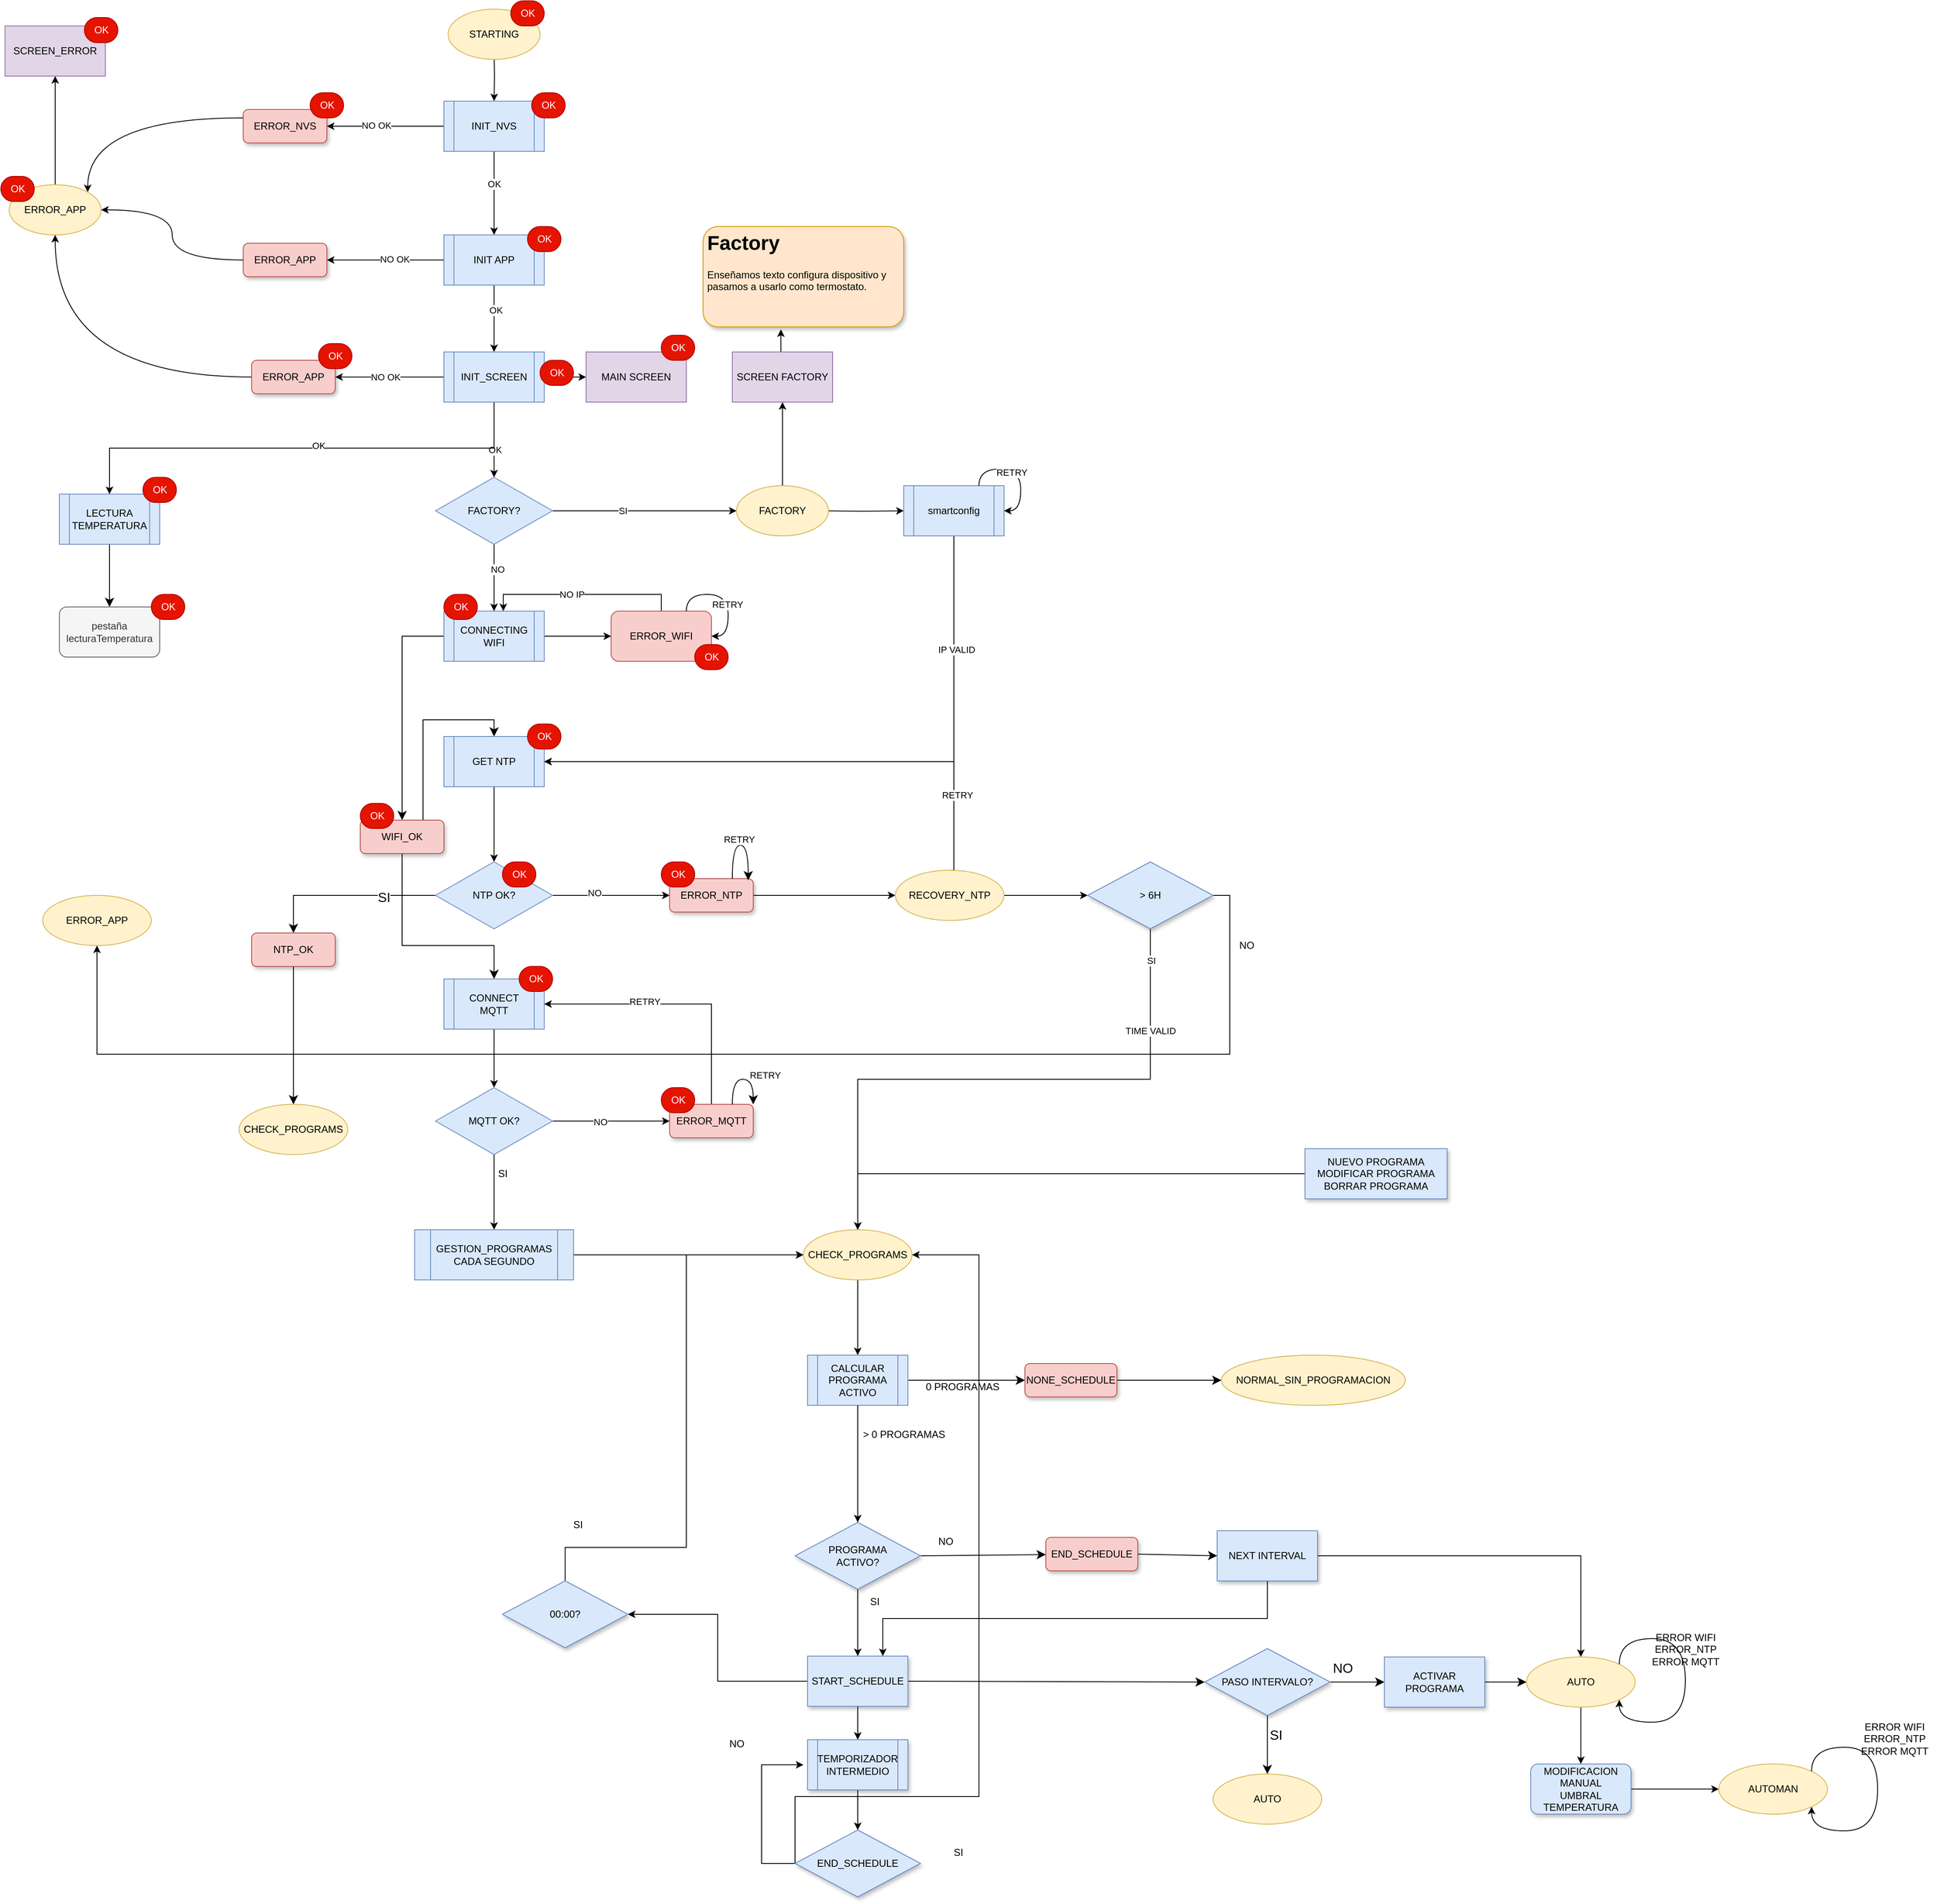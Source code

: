 <mxfile version="21.2.8" type="device" pages="2">
  <diagram name="flujo principal" id="SvRP-1oFVG1JVI0qtUEA">
    <mxGraphModel dx="1420" dy="862" grid="1" gridSize="10" guides="1" tooltips="1" connect="1" arrows="1" fold="1" page="1" pageScale="1" pageWidth="3300" pageHeight="2339" math="0" shadow="0">
      <root>
        <mxCell id="0" />
        <mxCell id="1" parent="0" />
        <mxCell id="0f4xCiVm6X6gQx0xvUL8-81" style="edgeStyle=orthogonalEdgeStyle;rounded=0;orthogonalLoop=1;jettySize=auto;html=1;exitX=0.5;exitY=1;exitDx=0;exitDy=0;entryX=0.5;entryY=0;entryDx=0;entryDy=0;" parent="1" target="0f4xCiVm6X6gQx0xvUL8-80" edge="1">
          <mxGeometry relative="1" as="geometry">
            <mxPoint x="680" y="100" as="sourcePoint" />
          </mxGeometry>
        </mxCell>
        <mxCell id="0f4xCiVm6X6gQx0xvUL8-10" style="edgeStyle=orthogonalEdgeStyle;rounded=0;orthogonalLoop=1;jettySize=auto;html=1;exitX=1;exitY=0.5;exitDx=0;exitDy=0;entryX=0;entryY=0.5;entryDx=0;entryDy=0;" parent="1" target="0f4xCiVm6X6gQx0xvUL8-8" edge="1">
          <mxGeometry relative="1" as="geometry">
            <mxPoint x="1070" y="650" as="sourcePoint" />
          </mxGeometry>
        </mxCell>
        <mxCell id="0f4xCiVm6X6gQx0xvUL8-78" style="edgeStyle=orthogonalEdgeStyle;rounded=0;orthogonalLoop=1;jettySize=auto;html=1;exitX=0.5;exitY=1;exitDx=0;exitDy=0;entryX=1;entryY=0.5;entryDx=0;entryDy=0;" parent="1" source="0f4xCiVm6X6gQx0xvUL8-8" target="0f4xCiVm6X6gQx0xvUL8-22" edge="1">
          <mxGeometry relative="1" as="geometry" />
        </mxCell>
        <mxCell id="0f4xCiVm6X6gQx0xvUL8-79" value="IP VALID" style="edgeLabel;html=1;align=center;verticalAlign=middle;resizable=0;points=[];" parent="0f4xCiVm6X6gQx0xvUL8-78" vertex="1" connectable="0">
          <mxGeometry x="-0.642" y="3" relative="1" as="geometry">
            <mxPoint as="offset" />
          </mxGeometry>
        </mxCell>
        <mxCell id="0f4xCiVm6X6gQx0xvUL8-8" value="smartconfig" style="shape=process;whiteSpace=wrap;html=1;backgroundOutline=1;fillColor=#dae8fc;strokeColor=#6c8ebf;" parent="1" vertex="1">
          <mxGeometry x="1170" y="620" width="120" height="60" as="geometry" />
        </mxCell>
        <mxCell id="0f4xCiVm6X6gQx0xvUL8-18" style="edgeStyle=orthogonalEdgeStyle;rounded=0;orthogonalLoop=1;jettySize=auto;html=1;exitX=1;exitY=0.5;exitDx=0;exitDy=0;entryX=0;entryY=0.5;entryDx=0;entryDy=0;" parent="1" source="0f4xCiVm6X6gQx0xvUL8-14" target="0f4xCiVm6X6gQx0xvUL8-17" edge="1">
          <mxGeometry relative="1" as="geometry" />
        </mxCell>
        <mxCell id="Zdb9aHJPwX9mJ4DxpiSj-17" style="edgeStyle=elbowEdgeStyle;rounded=0;orthogonalLoop=1;jettySize=auto;html=1;exitX=0;exitY=0.5;exitDx=0;exitDy=0;entryX=0.5;entryY=0;entryDx=0;entryDy=0;fontSize=12;startSize=8;endSize=8;" parent="1" source="0f4xCiVm6X6gQx0xvUL8-14" target="Zdb9aHJPwX9mJ4DxpiSj-16" edge="1">
          <mxGeometry relative="1" as="geometry">
            <Array as="points">
              <mxPoint x="570" y="910" />
            </Array>
          </mxGeometry>
        </mxCell>
        <mxCell id="0f4xCiVm6X6gQx0xvUL8-14" value="CONNECTING WIFI" style="shape=process;whiteSpace=wrap;html=1;backgroundOutline=1;fillColor=#dae8fc;strokeColor=#6c8ebf;" parent="1" vertex="1">
          <mxGeometry x="620" y="770" width="120" height="60" as="geometry" />
        </mxCell>
        <mxCell id="0f4xCiVm6X6gQx0xvUL8-20" style="edgeStyle=orthogonalEdgeStyle;rounded=0;orthogonalLoop=1;jettySize=auto;html=1;exitX=0.5;exitY=0;exitDx=0;exitDy=0;entryX=0.592;entryY=0;entryDx=0;entryDy=0;entryPerimeter=0;" parent="1" source="0f4xCiVm6X6gQx0xvUL8-17" target="0f4xCiVm6X6gQx0xvUL8-14" edge="1">
          <mxGeometry relative="1" as="geometry" />
        </mxCell>
        <mxCell id="0f4xCiVm6X6gQx0xvUL8-21" value="NO IP" style="edgeLabel;html=1;align=center;verticalAlign=middle;resizable=0;points=[];" parent="0f4xCiVm6X6gQx0xvUL8-20" vertex="1" connectable="0">
          <mxGeometry x="0.109" relative="1" as="geometry">
            <mxPoint as="offset" />
          </mxGeometry>
        </mxCell>
        <mxCell id="0f4xCiVm6X6gQx0xvUL8-17" value="ERROR_WIFI" style="rounded=1;whiteSpace=wrap;html=1;fillColor=#f8cecc;strokeColor=#b85450;" parent="1" vertex="1">
          <mxGeometry x="820" y="770" width="120" height="60" as="geometry" />
        </mxCell>
        <mxCell id="0f4xCiVm6X6gQx0xvUL8-64" style="edgeStyle=orthogonalEdgeStyle;rounded=0;orthogonalLoop=1;jettySize=auto;html=1;exitX=0.5;exitY=1;exitDx=0;exitDy=0;" parent="1" source="0f4xCiVm6X6gQx0xvUL8-22" target="0f4xCiVm6X6gQx0xvUL8-63" edge="1">
          <mxGeometry relative="1" as="geometry" />
        </mxCell>
        <mxCell id="0f4xCiVm6X6gQx0xvUL8-22" value="GET NTP" style="shape=process;whiteSpace=wrap;html=1;backgroundOutline=1;fillColor=#dae8fc;strokeColor=#6c8ebf;" parent="1" vertex="1">
          <mxGeometry x="620" y="920" width="120" height="60" as="geometry" />
        </mxCell>
        <mxCell id="0f4xCiVm6X6gQx0xvUL8-28" style="edgeStyle=orthogonalEdgeStyle;rounded=0;orthogonalLoop=1;jettySize=auto;html=1;exitX=0.75;exitY=0;exitDx=0;exitDy=0;entryX=1;entryY=0.5;entryDx=0;entryDy=0;curved=1;" parent="1" source="0f4xCiVm6X6gQx0xvUL8-17" target="0f4xCiVm6X6gQx0xvUL8-17" edge="1">
          <mxGeometry relative="1" as="geometry" />
        </mxCell>
        <mxCell id="0f4xCiVm6X6gQx0xvUL8-29" value="RETRY" style="edgeLabel;html=1;align=center;verticalAlign=middle;resizable=0;points=[];" parent="0f4xCiVm6X6gQx0xvUL8-28" vertex="1" connectable="0">
          <mxGeometry x="0.171" y="-1" relative="1" as="geometry">
            <mxPoint as="offset" />
          </mxGeometry>
        </mxCell>
        <mxCell id="0f4xCiVm6X6gQx0xvUL8-30" style="edgeStyle=orthogonalEdgeStyle;rounded=0;orthogonalLoop=1;jettySize=auto;html=1;exitX=0.75;exitY=0;exitDx=0;exitDy=0;entryX=1;entryY=0.5;entryDx=0;entryDy=0;curved=1;" parent="1" source="0f4xCiVm6X6gQx0xvUL8-8" target="0f4xCiVm6X6gQx0xvUL8-8" edge="1">
          <mxGeometry relative="1" as="geometry" />
        </mxCell>
        <mxCell id="0f4xCiVm6X6gQx0xvUL8-31" value="RETRY" style="edgeLabel;html=1;align=center;verticalAlign=middle;resizable=0;points=[];" parent="0f4xCiVm6X6gQx0xvUL8-30" vertex="1" connectable="0">
          <mxGeometry x="-0.157" y="-4" relative="1" as="geometry">
            <mxPoint as="offset" />
          </mxGeometry>
        </mxCell>
        <mxCell id="TolWPNAoK_rUhl8P85Vf-2" style="edgeStyle=orthogonalEdgeStyle;shape=connector;rounded=0;orthogonalLoop=1;jettySize=auto;html=1;exitX=0.5;exitY=1;exitDx=0;exitDy=0;labelBackgroundColor=default;strokeColor=default;fontFamily=Helvetica;fontSize=12;fontColor=default;endArrow=classic;startSize=8;endSize=8;" edge="1" parent="1" source="0f4xCiVm6X6gQx0xvUL8-33" target="TolWPNAoK_rUhl8P85Vf-1">
          <mxGeometry relative="1" as="geometry" />
        </mxCell>
        <mxCell id="0f4xCiVm6X6gQx0xvUL8-33" value="LECTURA TEMPERATURA" style="shape=process;whiteSpace=wrap;html=1;backgroundOutline=1;fillColor=#dae8fc;strokeColor=#6c8ebf;" parent="1" vertex="1">
          <mxGeometry x="160" y="630" width="120" height="60" as="geometry" />
        </mxCell>
        <mxCell id="0f4xCiVm6X6gQx0xvUL8-67" style="edgeStyle=orthogonalEdgeStyle;rounded=0;orthogonalLoop=1;jettySize=auto;html=1;exitX=1;exitY=0.5;exitDx=0;exitDy=0;entryX=0;entryY=0.5;entryDx=0;entryDy=0;" parent="1" source="0f4xCiVm6X6gQx0xvUL8-63" target="0f4xCiVm6X6gQx0xvUL8-66" edge="1">
          <mxGeometry relative="1" as="geometry" />
        </mxCell>
        <mxCell id="0f4xCiVm6X6gQx0xvUL8-69" value="NO" style="edgeLabel;html=1;align=center;verticalAlign=middle;resizable=0;points=[];" parent="0f4xCiVm6X6gQx0xvUL8-67" vertex="1" connectable="0">
          <mxGeometry x="-0.286" y="3" relative="1" as="geometry">
            <mxPoint as="offset" />
          </mxGeometry>
        </mxCell>
        <mxCell id="Zdb9aHJPwX9mJ4DxpiSj-10" style="rounded=0;orthogonalLoop=1;jettySize=auto;html=1;exitX=0;exitY=0.5;exitDx=0;exitDy=0;entryX=0.5;entryY=0;entryDx=0;entryDy=0;fontSize=12;startSize=8;endSize=8;" parent="1" source="0f4xCiVm6X6gQx0xvUL8-63" target="Zdb9aHJPwX9mJ4DxpiSj-7" edge="1">
          <mxGeometry relative="1" as="geometry">
            <Array as="points">
              <mxPoint x="440" y="1110" />
            </Array>
          </mxGeometry>
        </mxCell>
        <mxCell id="Zdb9aHJPwX9mJ4DxpiSj-11" value="SI" style="edgeLabel;html=1;align=center;verticalAlign=middle;resizable=0;points=[];fontSize=16;" parent="Zdb9aHJPwX9mJ4DxpiSj-10" vertex="1" connectable="0">
          <mxGeometry x="-0.423" y="2" relative="1" as="geometry">
            <mxPoint as="offset" />
          </mxGeometry>
        </mxCell>
        <mxCell id="0f4xCiVm6X6gQx0xvUL8-63" value="NTP OK?" style="rhombus;whiteSpace=wrap;html=1;fillColor=#dae8fc;strokeColor=#6c8ebf;" parent="1" vertex="1">
          <mxGeometry x="610" y="1070" width="140" height="80" as="geometry" />
        </mxCell>
        <mxCell id="0f4xCiVm6X6gQx0xvUL8-197" style="edgeStyle=orthogonalEdgeStyle;rounded=0;orthogonalLoop=1;jettySize=auto;html=1;exitX=1;exitY=0.5;exitDx=0;exitDy=0;entryX=0;entryY=0.5;entryDx=0;entryDy=0;" parent="1" source="0f4xCiVm6X6gQx0xvUL8-66" target="0f4xCiVm6X6gQx0xvUL8-196" edge="1">
          <mxGeometry relative="1" as="geometry" />
        </mxCell>
        <mxCell id="0f4xCiVm6X6gQx0xvUL8-66" value="ERROR_NTP" style="rounded=1;whiteSpace=wrap;html=1;fillColor=#f8cecc;strokeColor=#b85450;shadow=1;" parent="1" vertex="1">
          <mxGeometry x="890" y="1090" width="100" height="40" as="geometry" />
        </mxCell>
        <mxCell id="0f4xCiVm6X6gQx0xvUL8-72" style="edgeStyle=orthogonalEdgeStyle;rounded=0;orthogonalLoop=1;jettySize=auto;html=1;exitX=0.5;exitY=1;exitDx=0;exitDy=0;entryX=0.5;entryY=0;entryDx=0;entryDy=0;" parent="1" source="0f4xCiVm6X6gQx0xvUL8-70" target="0f4xCiVm6X6gQx0xvUL8-71" edge="1">
          <mxGeometry relative="1" as="geometry" />
        </mxCell>
        <mxCell id="0f4xCiVm6X6gQx0xvUL8-70" value="CONNECT MQTT" style="shape=process;whiteSpace=wrap;html=1;backgroundOutline=1;fillColor=#dae8fc;strokeColor=#6c8ebf;" parent="1" vertex="1">
          <mxGeometry x="620" y="1210" width="120" height="60" as="geometry" />
        </mxCell>
        <mxCell id="0f4xCiVm6X6gQx0xvUL8-74" style="edgeStyle=orthogonalEdgeStyle;rounded=0;orthogonalLoop=1;jettySize=auto;html=1;exitX=1;exitY=0.5;exitDx=0;exitDy=0;entryX=0;entryY=0.5;entryDx=0;entryDy=0;" parent="1" source="0f4xCiVm6X6gQx0xvUL8-71" target="0f4xCiVm6X6gQx0xvUL8-73" edge="1">
          <mxGeometry relative="1" as="geometry" />
        </mxCell>
        <mxCell id="0f4xCiVm6X6gQx0xvUL8-75" value="NO" style="edgeLabel;html=1;align=center;verticalAlign=middle;resizable=0;points=[];" parent="0f4xCiVm6X6gQx0xvUL8-74" vertex="1" connectable="0">
          <mxGeometry x="-0.186" y="-1" relative="1" as="geometry">
            <mxPoint as="offset" />
          </mxGeometry>
        </mxCell>
        <mxCell id="0f4xCiVm6X6gQx0xvUL8-136" style="edgeStyle=orthogonalEdgeStyle;rounded=0;orthogonalLoop=1;jettySize=auto;html=1;exitX=0.5;exitY=1;exitDx=0;exitDy=0;entryX=0.5;entryY=0;entryDx=0;entryDy=0;" parent="1" source="0f4xCiVm6X6gQx0xvUL8-71" target="0f4xCiVm6X6gQx0xvUL8-134" edge="1">
          <mxGeometry relative="1" as="geometry" />
        </mxCell>
        <mxCell id="0f4xCiVm6X6gQx0xvUL8-71" value="MQTT OK?" style="rhombus;whiteSpace=wrap;html=1;fillColor=#dae8fc;strokeColor=#6c8ebf;" parent="1" vertex="1">
          <mxGeometry x="610" y="1340" width="140" height="80" as="geometry" />
        </mxCell>
        <mxCell id="0f4xCiVm6X6gQx0xvUL8-222" style="edgeStyle=orthogonalEdgeStyle;rounded=0;orthogonalLoop=1;jettySize=auto;html=1;exitX=0.5;exitY=0;exitDx=0;exitDy=0;entryX=1;entryY=0.5;entryDx=0;entryDy=0;" parent="1" source="0f4xCiVm6X6gQx0xvUL8-73" target="0f4xCiVm6X6gQx0xvUL8-70" edge="1">
          <mxGeometry relative="1" as="geometry" />
        </mxCell>
        <mxCell id="0f4xCiVm6X6gQx0xvUL8-223" value="RETRY" style="edgeLabel;html=1;align=center;verticalAlign=middle;resizable=0;points=[];" parent="0f4xCiVm6X6gQx0xvUL8-222" vertex="1" connectable="0">
          <mxGeometry x="0.253" y="-3" relative="1" as="geometry">
            <mxPoint as="offset" />
          </mxGeometry>
        </mxCell>
        <mxCell id="0f4xCiVm6X6gQx0xvUL8-73" value="ERROR_MQTT" style="rounded=1;whiteSpace=wrap;html=1;fillColor=#f8cecc;strokeColor=#b85450;shadow=1;" parent="1" vertex="1">
          <mxGeometry x="890" y="1360" width="100" height="40" as="geometry" />
        </mxCell>
        <mxCell id="0f4xCiVm6X6gQx0xvUL8-83" style="edgeStyle=orthogonalEdgeStyle;rounded=0;orthogonalLoop=1;jettySize=auto;html=1;exitX=0;exitY=0.5;exitDx=0;exitDy=0;entryX=1;entryY=0.5;entryDx=0;entryDy=0;" parent="1" source="0f4xCiVm6X6gQx0xvUL8-80" target="0f4xCiVm6X6gQx0xvUL8-82" edge="1">
          <mxGeometry relative="1" as="geometry" />
        </mxCell>
        <mxCell id="0f4xCiVm6X6gQx0xvUL8-84" value="NO OK" style="edgeLabel;html=1;align=center;verticalAlign=middle;resizable=0;points=[];" parent="0f4xCiVm6X6gQx0xvUL8-83" vertex="1" connectable="0">
          <mxGeometry x="0.157" y="-1" relative="1" as="geometry">
            <mxPoint as="offset" />
          </mxGeometry>
        </mxCell>
        <mxCell id="0f4xCiVm6X6gQx0xvUL8-86" style="edgeStyle=orthogonalEdgeStyle;rounded=0;orthogonalLoop=1;jettySize=auto;html=1;exitX=0.5;exitY=1;exitDx=0;exitDy=0;entryX=0.5;entryY=0;entryDx=0;entryDy=0;" parent="1" source="0f4xCiVm6X6gQx0xvUL8-80" target="0f4xCiVm6X6gQx0xvUL8-85" edge="1">
          <mxGeometry relative="1" as="geometry" />
        </mxCell>
        <mxCell id="0f4xCiVm6X6gQx0xvUL8-89" value="OK" style="edgeLabel;html=1;align=center;verticalAlign=middle;resizable=0;points=[];" parent="0f4xCiVm6X6gQx0xvUL8-86" vertex="1" connectable="0">
          <mxGeometry x="-0.22" relative="1" as="geometry">
            <mxPoint as="offset" />
          </mxGeometry>
        </mxCell>
        <mxCell id="0f4xCiVm6X6gQx0xvUL8-80" value="INIT_NVS" style="shape=process;whiteSpace=wrap;html=1;backgroundOutline=1;fillColor=#dae8fc;strokeColor=#6c8ebf;" parent="1" vertex="1">
          <mxGeometry x="620" y="160" width="120" height="60" as="geometry" />
        </mxCell>
        <mxCell id="0f4xCiVm6X6gQx0xvUL8-138" style="edgeStyle=orthogonalEdgeStyle;rounded=0;orthogonalLoop=1;jettySize=auto;html=1;exitX=0;exitY=0.25;exitDx=0;exitDy=0;entryX=1;entryY=0;entryDx=0;entryDy=0;curved=1;" parent="1" source="0f4xCiVm6X6gQx0xvUL8-82" target="0f4xCiVm6X6gQx0xvUL8-100" edge="1">
          <mxGeometry relative="1" as="geometry" />
        </mxCell>
        <mxCell id="0f4xCiVm6X6gQx0xvUL8-82" value="ERROR_NVS" style="rounded=1;whiteSpace=wrap;html=1;fillColor=#f8cecc;strokeColor=#b85450;shadow=1;" parent="1" vertex="1">
          <mxGeometry x="380" y="170" width="100" height="40" as="geometry" />
        </mxCell>
        <mxCell id="0f4xCiVm6X6gQx0xvUL8-103" style="edgeStyle=orthogonalEdgeStyle;rounded=0;orthogonalLoop=1;jettySize=auto;html=1;exitX=0;exitY=0.5;exitDx=0;exitDy=0;" parent="1" source="0f4xCiVm6X6gQx0xvUL8-85" target="0f4xCiVm6X6gQx0xvUL8-102" edge="1">
          <mxGeometry relative="1" as="geometry" />
        </mxCell>
        <mxCell id="0f4xCiVm6X6gQx0xvUL8-104" value="NO OK" style="edgeLabel;html=1;align=center;verticalAlign=middle;resizable=0;points=[];" parent="0f4xCiVm6X6gQx0xvUL8-103" vertex="1" connectable="0">
          <mxGeometry x="-0.157" y="-1" relative="1" as="geometry">
            <mxPoint as="offset" />
          </mxGeometry>
        </mxCell>
        <mxCell id="0f4xCiVm6X6gQx0xvUL8-113" style="edgeStyle=orthogonalEdgeStyle;rounded=0;orthogonalLoop=1;jettySize=auto;html=1;exitX=0.5;exitY=1;exitDx=0;exitDy=0;entryX=0.5;entryY=0;entryDx=0;entryDy=0;" parent="1" source="0f4xCiVm6X6gQx0xvUL8-85" target="0f4xCiVm6X6gQx0xvUL8-112" edge="1">
          <mxGeometry relative="1" as="geometry" />
        </mxCell>
        <mxCell id="0f4xCiVm6X6gQx0xvUL8-116" value="OK" style="edgeLabel;html=1;align=center;verticalAlign=middle;resizable=0;points=[];" parent="0f4xCiVm6X6gQx0xvUL8-113" vertex="1" connectable="0">
          <mxGeometry x="-0.25" y="2" relative="1" as="geometry">
            <mxPoint as="offset" />
          </mxGeometry>
        </mxCell>
        <mxCell id="0f4xCiVm6X6gQx0xvUL8-85" value="INIT APP" style="shape=process;whiteSpace=wrap;html=1;backgroundOutline=1;fillColor=#dae8fc;strokeColor=#6c8ebf;" parent="1" vertex="1">
          <mxGeometry x="620" y="320" width="120" height="60" as="geometry" />
        </mxCell>
        <mxCell id="0f4xCiVm6X6gQx0xvUL8-94" style="edgeStyle=orthogonalEdgeStyle;rounded=0;orthogonalLoop=1;jettySize=auto;html=1;exitX=1;exitY=0.5;exitDx=0;exitDy=0;entryX=0;entryY=0.5;entryDx=0;entryDy=0;" parent="1" source="0f4xCiVm6X6gQx0xvUL8-92" edge="1">
          <mxGeometry relative="1" as="geometry">
            <mxPoint x="970" y="650" as="targetPoint" />
          </mxGeometry>
        </mxCell>
        <mxCell id="0f4xCiVm6X6gQx0xvUL8-96" value="SI" style="edgeLabel;html=1;align=center;verticalAlign=middle;resizable=0;points=[];" parent="0f4xCiVm6X6gQx0xvUL8-94" vertex="1" connectable="0">
          <mxGeometry x="-0.236" relative="1" as="geometry">
            <mxPoint as="offset" />
          </mxGeometry>
        </mxCell>
        <mxCell id="0f4xCiVm6X6gQx0xvUL8-95" style="edgeStyle=orthogonalEdgeStyle;rounded=0;orthogonalLoop=1;jettySize=auto;html=1;exitX=0.5;exitY=1;exitDx=0;exitDy=0;entryX=0.5;entryY=0;entryDx=0;entryDy=0;" parent="1" source="0f4xCiVm6X6gQx0xvUL8-92" target="0f4xCiVm6X6gQx0xvUL8-14" edge="1">
          <mxGeometry relative="1" as="geometry" />
        </mxCell>
        <mxCell id="0f4xCiVm6X6gQx0xvUL8-97" value="NO" style="edgeLabel;html=1;align=center;verticalAlign=middle;resizable=0;points=[];" parent="0f4xCiVm6X6gQx0xvUL8-95" vertex="1" connectable="0">
          <mxGeometry x="-0.25" y="4" relative="1" as="geometry">
            <mxPoint as="offset" />
          </mxGeometry>
        </mxCell>
        <mxCell id="0f4xCiVm6X6gQx0xvUL8-92" value="FACTORY?" style="rhombus;whiteSpace=wrap;html=1;fillColor=#dae8fc;strokeColor=#6c8ebf;" parent="1" vertex="1">
          <mxGeometry x="610" y="610" width="140" height="80" as="geometry" />
        </mxCell>
        <mxCell id="0f4xCiVm6X6gQx0xvUL8-98" value="STARTING" style="ellipse;whiteSpace=wrap;html=1;fillColor=#fff2cc;strokeColor=#d6b656;" parent="1" vertex="1">
          <mxGeometry x="625" y="50" width="110" height="60" as="geometry" />
        </mxCell>
        <mxCell id="0f4xCiVm6X6gQx0xvUL8-139" style="edgeStyle=orthogonalEdgeStyle;rounded=0;orthogonalLoop=1;jettySize=auto;html=1;exitX=0.5;exitY=0;exitDx=0;exitDy=0;entryX=0.5;entryY=1;entryDx=0;entryDy=0;" parent="1" source="0f4xCiVm6X6gQx0xvUL8-100" target="0f4xCiVm6X6gQx0xvUL8-107" edge="1">
          <mxGeometry relative="1" as="geometry" />
        </mxCell>
        <mxCell id="0f4xCiVm6X6gQx0xvUL8-100" value="ERROR_APP" style="ellipse;whiteSpace=wrap;html=1;fillColor=#fff2cc;strokeColor=#d6b656;" parent="1" vertex="1">
          <mxGeometry x="100" y="260" width="110" height="60" as="geometry" />
        </mxCell>
        <mxCell id="0f4xCiVm6X6gQx0xvUL8-141" style="edgeStyle=orthogonalEdgeStyle;rounded=0;orthogonalLoop=1;jettySize=auto;html=1;exitX=0;exitY=0.5;exitDx=0;exitDy=0;entryX=1;entryY=0.5;entryDx=0;entryDy=0;curved=1;" parent="1" source="0f4xCiVm6X6gQx0xvUL8-102" target="0f4xCiVm6X6gQx0xvUL8-100" edge="1">
          <mxGeometry relative="1" as="geometry" />
        </mxCell>
        <mxCell id="0f4xCiVm6X6gQx0xvUL8-102" value="ERROR_APP" style="rounded=1;whiteSpace=wrap;html=1;fillColor=#f8cecc;strokeColor=#b85450;shadow=1;" parent="1" vertex="1">
          <mxGeometry x="380" y="330" width="100" height="40" as="geometry" />
        </mxCell>
        <mxCell id="0f4xCiVm6X6gQx0xvUL8-107" value="SCREEN_ERROR" style="rounded=0;whiteSpace=wrap;html=1;fillColor=#e1d5e7;strokeColor=#9673a6;" parent="1" vertex="1">
          <mxGeometry x="95" y="70" width="120" height="60" as="geometry" />
        </mxCell>
        <mxCell id="0f4xCiVm6X6gQx0xvUL8-111" style="edgeStyle=orthogonalEdgeStyle;rounded=0;orthogonalLoop=1;jettySize=auto;html=1;exitX=0.5;exitY=0;exitDx=0;exitDy=0;entryX=0.5;entryY=1;entryDx=0;entryDy=0;" parent="1" source="0f4xCiVm6X6gQx0xvUL8-109" target="0f4xCiVm6X6gQx0xvUL8-110" edge="1">
          <mxGeometry relative="1" as="geometry" />
        </mxCell>
        <mxCell id="0f4xCiVm6X6gQx0xvUL8-109" value="FACTORY" style="ellipse;whiteSpace=wrap;html=1;fillColor=#fff2cc;strokeColor=#d6b656;" parent="1" vertex="1">
          <mxGeometry x="970" y="620" width="110" height="60" as="geometry" />
        </mxCell>
        <mxCell id="0f4xCiVm6X6gQx0xvUL8-247" style="edgeStyle=orthogonalEdgeStyle;rounded=0;orthogonalLoop=1;jettySize=auto;html=1;exitX=0.5;exitY=0;exitDx=0;exitDy=0;entryX=0.388;entryY=1.025;entryDx=0;entryDy=0;entryPerimeter=0;" parent="1" source="0f4xCiVm6X6gQx0xvUL8-110" target="0f4xCiVm6X6gQx0xvUL8-246" edge="1">
          <mxGeometry relative="1" as="geometry" />
        </mxCell>
        <mxCell id="0f4xCiVm6X6gQx0xvUL8-110" value="SCREEN FACTORY" style="rounded=0;whiteSpace=wrap;html=1;fillColor=#e1d5e7;strokeColor=#9673a6;" parent="1" vertex="1">
          <mxGeometry x="965" y="460" width="120" height="60" as="geometry" />
        </mxCell>
        <mxCell id="0f4xCiVm6X6gQx0xvUL8-117" style="edgeStyle=orthogonalEdgeStyle;rounded=0;orthogonalLoop=1;jettySize=auto;html=1;exitX=0;exitY=0.5;exitDx=0;exitDy=0;" parent="1" source="0f4xCiVm6X6gQx0xvUL8-112" target="0f4xCiVm6X6gQx0xvUL8-115" edge="1">
          <mxGeometry relative="1" as="geometry" />
        </mxCell>
        <mxCell id="0f4xCiVm6X6gQx0xvUL8-123" value="NO OK" style="edgeLabel;html=1;align=center;verticalAlign=middle;resizable=0;points=[];" parent="0f4xCiVm6X6gQx0xvUL8-117" vertex="1" connectable="0">
          <mxGeometry x="0.154" y="-4" relative="1" as="geometry">
            <mxPoint x="5" y="4" as="offset" />
          </mxGeometry>
        </mxCell>
        <mxCell id="0f4xCiVm6X6gQx0xvUL8-121" style="edgeStyle=orthogonalEdgeStyle;rounded=0;orthogonalLoop=1;jettySize=auto;html=1;exitX=1;exitY=0.5;exitDx=0;exitDy=0;entryX=0;entryY=0.5;entryDx=0;entryDy=0;" parent="1" source="0f4xCiVm6X6gQx0xvUL8-112" target="0f4xCiVm6X6gQx0xvUL8-120" edge="1">
          <mxGeometry relative="1" as="geometry" />
        </mxCell>
        <mxCell id="0f4xCiVm6X6gQx0xvUL8-122" style="edgeStyle=orthogonalEdgeStyle;rounded=0;orthogonalLoop=1;jettySize=auto;html=1;exitX=0.5;exitY=1;exitDx=0;exitDy=0;entryX=0.5;entryY=0;entryDx=0;entryDy=0;" parent="1" source="0f4xCiVm6X6gQx0xvUL8-112" target="0f4xCiVm6X6gQx0xvUL8-92" edge="1">
          <mxGeometry relative="1" as="geometry" />
        </mxCell>
        <mxCell id="0f4xCiVm6X6gQx0xvUL8-124" value="OK" style="edgeLabel;html=1;align=center;verticalAlign=middle;resizable=0;points=[];" parent="0f4xCiVm6X6gQx0xvUL8-122" vertex="1" connectable="0">
          <mxGeometry x="0.267" y="1" relative="1" as="geometry">
            <mxPoint as="offset" />
          </mxGeometry>
        </mxCell>
        <mxCell id="0f4xCiVm6X6gQx0xvUL8-126" style="edgeStyle=orthogonalEdgeStyle;rounded=0;orthogonalLoop=1;jettySize=auto;html=1;exitX=0.5;exitY=1;exitDx=0;exitDy=0;entryX=0.5;entryY=0;entryDx=0;entryDy=0;" parent="1" source="0f4xCiVm6X6gQx0xvUL8-112" target="0f4xCiVm6X6gQx0xvUL8-33" edge="1">
          <mxGeometry relative="1" as="geometry" />
        </mxCell>
        <mxCell id="0f4xCiVm6X6gQx0xvUL8-127" value="OK" style="edgeLabel;html=1;align=center;verticalAlign=middle;resizable=0;points=[];" parent="0f4xCiVm6X6gQx0xvUL8-126" vertex="1" connectable="0">
          <mxGeometry x="-0.071" y="-3" relative="1" as="geometry">
            <mxPoint as="offset" />
          </mxGeometry>
        </mxCell>
        <mxCell id="0f4xCiVm6X6gQx0xvUL8-112" value="INIT_SCREEN" style="shape=process;whiteSpace=wrap;html=1;backgroundOutline=1;fillColor=#dae8fc;strokeColor=#6c8ebf;" parent="1" vertex="1">
          <mxGeometry x="620" y="460" width="120" height="60" as="geometry" />
        </mxCell>
        <mxCell id="0f4xCiVm6X6gQx0xvUL8-119" style="edgeStyle=orthogonalEdgeStyle;rounded=0;orthogonalLoop=1;jettySize=auto;html=1;exitX=0;exitY=0.5;exitDx=0;exitDy=0;curved=1;entryX=0.5;entryY=1;entryDx=0;entryDy=0;" parent="1" source="0f4xCiVm6X6gQx0xvUL8-115" target="0f4xCiVm6X6gQx0xvUL8-100" edge="1">
          <mxGeometry relative="1" as="geometry">
            <mxPoint x="100" y="370" as="targetPoint" />
          </mxGeometry>
        </mxCell>
        <mxCell id="0f4xCiVm6X6gQx0xvUL8-115" value="ERROR_APP" style="rounded=1;whiteSpace=wrap;html=1;fillColor=#f8cecc;strokeColor=#b85450;shadow=1;" parent="1" vertex="1">
          <mxGeometry x="390" y="470" width="100" height="40" as="geometry" />
        </mxCell>
        <mxCell id="0f4xCiVm6X6gQx0xvUL8-120" value="MAIN SCREEN" style="rounded=0;whiteSpace=wrap;html=1;fillColor=#e1d5e7;strokeColor=#9673a6;" parent="1" vertex="1">
          <mxGeometry x="790" y="460" width="120" height="60" as="geometry" />
        </mxCell>
        <mxCell id="0f4xCiVm6X6gQx0xvUL8-143" style="edgeStyle=orthogonalEdgeStyle;rounded=0;orthogonalLoop=1;jettySize=auto;html=1;exitX=1;exitY=0.5;exitDx=0;exitDy=0;" parent="1" source="0f4xCiVm6X6gQx0xvUL8-134" target="0f4xCiVm6X6gQx0xvUL8-142" edge="1">
          <mxGeometry relative="1" as="geometry" />
        </mxCell>
        <mxCell id="0f4xCiVm6X6gQx0xvUL8-134" value="GESTION_PROGRAMAS&lt;br&gt;CADA SEGUNDO" style="shape=process;whiteSpace=wrap;html=1;backgroundOutline=1;fillColor=#dae8fc;strokeColor=#6c8ebf;" parent="1" vertex="1">
          <mxGeometry x="585" y="1510" width="190" height="60" as="geometry" />
        </mxCell>
        <mxCell id="0f4xCiVm6X6gQx0xvUL8-145" style="edgeStyle=orthogonalEdgeStyle;rounded=0;orthogonalLoop=1;jettySize=auto;html=1;exitX=0.5;exitY=1;exitDx=0;exitDy=0;entryX=0.5;entryY=0;entryDx=0;entryDy=0;" parent="1" source="0f4xCiVm6X6gQx0xvUL8-142" target="0f4xCiVm6X6gQx0xvUL8-144" edge="1">
          <mxGeometry relative="1" as="geometry" />
        </mxCell>
        <mxCell id="0f4xCiVm6X6gQx0xvUL8-142" value="CHECK_PROGRAMS" style="ellipse;whiteSpace=wrap;html=1;fillColor=#fff2cc;strokeColor=#d6b656;" parent="1" vertex="1">
          <mxGeometry x="1050" y="1510" width="130" height="60" as="geometry" />
        </mxCell>
        <mxCell id="0f4xCiVm6X6gQx0xvUL8-162" style="edgeStyle=orthogonalEdgeStyle;rounded=0;orthogonalLoop=1;jettySize=auto;html=1;exitX=0.5;exitY=1;exitDx=0;exitDy=0;entryX=0.5;entryY=0;entryDx=0;entryDy=0;" parent="1" source="0f4xCiVm6X6gQx0xvUL8-163" edge="1">
          <mxGeometry relative="1" as="geometry">
            <mxPoint x="1115" y="1910" as="targetPoint" />
          </mxGeometry>
        </mxCell>
        <mxCell id="JKR6g9pF1SF6TcLHYXkg-2" style="edgeStyle=none;curved=1;rounded=0;orthogonalLoop=1;jettySize=auto;html=1;exitX=1;exitY=0.5;exitDx=0;exitDy=0;fontSize=12;startSize=8;endSize=8;" parent="1" source="0f4xCiVm6X6gQx0xvUL8-144" target="JKR6g9pF1SF6TcLHYXkg-1" edge="1">
          <mxGeometry relative="1" as="geometry" />
        </mxCell>
        <mxCell id="0f4xCiVm6X6gQx0xvUL8-144" value="CALCULAR&lt;br&gt;PROGRAMA&lt;br&gt;ACTIVO" style="shape=process;whiteSpace=wrap;html=1;backgroundOutline=1;fillColor=#dae8fc;strokeColor=#6c8ebf;" parent="1" vertex="1">
          <mxGeometry x="1055" y="1660" width="120" height="60" as="geometry" />
        </mxCell>
        <mxCell id="0f4xCiVm6X6gQx0xvUL8-146" value="NORMAL_SIN_PROGRAMACION" style="ellipse;whiteSpace=wrap;html=1;fillColor=#fff2cc;strokeColor=#d6b656;" parent="1" vertex="1">
          <mxGeometry x="1550" y="1660" width="220" height="60" as="geometry" />
        </mxCell>
        <mxCell id="0f4xCiVm6X6gQx0xvUL8-166" style="edgeStyle=orthogonalEdgeStyle;rounded=0;orthogonalLoop=1;jettySize=auto;html=1;exitX=0.5;exitY=1;exitDx=0;exitDy=0;entryX=0.5;entryY=0;entryDx=0;entryDy=0;" parent="1" source="0f4xCiVm6X6gQx0xvUL8-163" target="0f4xCiVm6X6gQx0xvUL8-165" edge="1">
          <mxGeometry relative="1" as="geometry" />
        </mxCell>
        <mxCell id="0f4xCiVm6X6gQx0xvUL8-168" style="edgeStyle=orthogonalEdgeStyle;rounded=0;orthogonalLoop=1;jettySize=auto;html=1;exitX=0.5;exitY=1;exitDx=0;exitDy=0;entryX=0.5;entryY=0;entryDx=0;entryDy=0;" parent="1" source="0f4xCiVm6X6gQx0xvUL8-165" target="0f4xCiVm6X6gQx0xvUL8-167" edge="1">
          <mxGeometry relative="1" as="geometry" />
        </mxCell>
        <mxCell id="0f4xCiVm6X6gQx0xvUL8-193" style="edgeStyle=orthogonalEdgeStyle;rounded=0;orthogonalLoop=1;jettySize=auto;html=1;exitX=0;exitY=0.5;exitDx=0;exitDy=0;entryX=1;entryY=0.5;entryDx=0;entryDy=0;" parent="1" source="0f4xCiVm6X6gQx0xvUL8-165" target="0f4xCiVm6X6gQx0xvUL8-192" edge="1">
          <mxGeometry relative="1" as="geometry" />
        </mxCell>
        <mxCell id="zTgI0EQMeFXNsmu36gCH-2" style="edgeStyle=none;curved=1;rounded=0;orthogonalLoop=1;jettySize=auto;html=1;exitX=1;exitY=0.5;exitDx=0;exitDy=0;entryX=0;entryY=0.5;entryDx=0;entryDy=0;fontSize=12;startSize=8;endSize=8;" parent="1" source="0f4xCiVm6X6gQx0xvUL8-165" target="zTgI0EQMeFXNsmu36gCH-1" edge="1">
          <mxGeometry relative="1" as="geometry" />
        </mxCell>
        <mxCell id="0f4xCiVm6X6gQx0xvUL8-165" value="START_SCHEDULE" style="rounded=0;whiteSpace=wrap;html=1;shadow=1;fillColor=#dae8fc;strokeColor=#6c8ebf;" parent="1" vertex="1">
          <mxGeometry x="1055" y="2020" width="120" height="60" as="geometry" />
        </mxCell>
        <mxCell id="0f4xCiVm6X6gQx0xvUL8-171" style="edgeStyle=orthogonalEdgeStyle;rounded=0;orthogonalLoop=1;jettySize=auto;html=1;exitX=0.5;exitY=1;exitDx=0;exitDy=0;entryX=0.5;entryY=0;entryDx=0;entryDy=0;" parent="1" source="0f4xCiVm6X6gQx0xvUL8-167" target="0f4xCiVm6X6gQx0xvUL8-170" edge="1">
          <mxGeometry relative="1" as="geometry" />
        </mxCell>
        <mxCell id="0f4xCiVm6X6gQx0xvUL8-167" value="TEMPORIZADOR&lt;br&gt;INTERMEDIO" style="shape=process;whiteSpace=wrap;html=1;backgroundOutline=1;shadow=1;fillColor=#dae8fc;strokeColor=#6c8ebf;" parent="1" vertex="1">
          <mxGeometry x="1055" y="2120" width="120" height="60" as="geometry" />
        </mxCell>
        <mxCell id="0f4xCiVm6X6gQx0xvUL8-173" style="edgeStyle=orthogonalEdgeStyle;rounded=0;orthogonalLoop=1;jettySize=auto;html=1;exitX=1;exitY=0.5;exitDx=0;exitDy=0;" parent="1" source="0f4xCiVm6X6gQx0xvUL8-170" edge="1">
          <mxGeometry relative="1" as="geometry">
            <mxPoint x="1050" y="2150" as="targetPoint" />
            <Array as="points">
              <mxPoint x="1000" y="2268" />
              <mxPoint x="1000" y="2150" />
            </Array>
          </mxGeometry>
        </mxCell>
        <mxCell id="0f4xCiVm6X6gQx0xvUL8-212" style="edgeStyle=orthogonalEdgeStyle;rounded=0;orthogonalLoop=1;jettySize=auto;html=1;exitX=0;exitY=0.5;exitDx=0;exitDy=0;entryX=1;entryY=0.5;entryDx=0;entryDy=0;" parent="1" source="0f4xCiVm6X6gQx0xvUL8-170" target="0f4xCiVm6X6gQx0xvUL8-142" edge="1">
          <mxGeometry relative="1" as="geometry">
            <Array as="points">
              <mxPoint x="1260" y="2188" />
              <mxPoint x="1260" y="1540" />
            </Array>
          </mxGeometry>
        </mxCell>
        <mxCell id="0f4xCiVm6X6gQx0xvUL8-170" value="END_SCHEDULE" style="rhombus;whiteSpace=wrap;html=1;shadow=1;fillColor=#dae8fc;strokeColor=#6c8ebf;" parent="1" vertex="1">
          <mxGeometry x="1040" y="2228" width="150" height="80" as="geometry" />
        </mxCell>
        <mxCell id="0f4xCiVm6X6gQx0xvUL8-172" value="SI" style="text;html=1;align=center;verticalAlign=middle;resizable=0;points=[];autosize=1;strokeColor=none;fillColor=none;" parent="1" vertex="1">
          <mxGeometry x="1120" y="1940" width="30" height="30" as="geometry" />
        </mxCell>
        <mxCell id="0f4xCiVm6X6gQx0xvUL8-174" value="NO" style="text;html=1;align=center;verticalAlign=middle;resizable=0;points=[];autosize=1;strokeColor=none;fillColor=none;" parent="1" vertex="1">
          <mxGeometry x="950" y="2110" width="40" height="30" as="geometry" />
        </mxCell>
        <mxCell id="0f4xCiVm6X6gQx0xvUL8-177" value="SI" style="text;html=1;align=center;verticalAlign=middle;resizable=0;points=[];autosize=1;strokeColor=none;fillColor=none;" parent="1" vertex="1">
          <mxGeometry x="1220" y="2240" width="30" height="30" as="geometry" />
        </mxCell>
        <mxCell id="0f4xCiVm6X6gQx0xvUL8-178" style="edgeStyle=orthogonalEdgeStyle;rounded=0;orthogonalLoop=1;jettySize=auto;html=1;exitX=0.5;exitY=1;exitDx=0;exitDy=0;entryX=0.5;entryY=0;entryDx=0;entryDy=0;" parent="1" source="0f4xCiVm6X6gQx0xvUL8-179" target="0f4xCiVm6X6gQx0xvUL8-181" edge="1">
          <mxGeometry relative="1" as="geometry" />
        </mxCell>
        <mxCell id="0f4xCiVm6X6gQx0xvUL8-179" value="AUTO" style="ellipse;whiteSpace=wrap;html=1;fillColor=#fff2cc;strokeColor=#d6b656;" parent="1" vertex="1">
          <mxGeometry x="1915" y="2021" width="130" height="60" as="geometry" />
        </mxCell>
        <mxCell id="0f4xCiVm6X6gQx0xvUL8-180" style="edgeStyle=orthogonalEdgeStyle;rounded=0;orthogonalLoop=1;jettySize=auto;html=1;exitX=1;exitY=0.5;exitDx=0;exitDy=0;entryX=0;entryY=0.5;entryDx=0;entryDy=0;" parent="1" source="0f4xCiVm6X6gQx0xvUL8-181" target="0f4xCiVm6X6gQx0xvUL8-182" edge="1">
          <mxGeometry relative="1" as="geometry" />
        </mxCell>
        <mxCell id="0f4xCiVm6X6gQx0xvUL8-181" value="MODIFICACION&lt;br&gt;MANUAL&lt;br&gt;UMBRAL&lt;br&gt;TEMPERATURA" style="rounded=1;whiteSpace=wrap;html=1;shadow=1;fillColor=#dae8fc;strokeColor=#6c8ebf;" parent="1" vertex="1">
          <mxGeometry x="1920" y="2149" width="120" height="60" as="geometry" />
        </mxCell>
        <mxCell id="0f4xCiVm6X6gQx0xvUL8-182" value="AUTOMAN" style="ellipse;whiteSpace=wrap;html=1;fillColor=#fff2cc;strokeColor=#d6b656;" parent="1" vertex="1">
          <mxGeometry x="2145" y="2149" width="130" height="60" as="geometry" />
        </mxCell>
        <mxCell id="0f4xCiVm6X6gQx0xvUL8-183" style="edgeStyle=orthogonalEdgeStyle;rounded=0;orthogonalLoop=1;jettySize=auto;html=1;exitX=1;exitY=0;exitDx=0;exitDy=0;entryX=1;entryY=1;entryDx=0;entryDy=0;curved=1;" parent="1" source="0f4xCiVm6X6gQx0xvUL8-179" target="0f4xCiVm6X6gQx0xvUL8-179" edge="1">
          <mxGeometry relative="1" as="geometry">
            <Array as="points">
              <mxPoint x="2026" y="1999" />
              <mxPoint x="2105" y="1999" />
              <mxPoint x="2105" y="2099" />
              <mxPoint x="2026" y="2099" />
            </Array>
          </mxGeometry>
        </mxCell>
        <mxCell id="0f4xCiVm6X6gQx0xvUL8-184" value="ERROR WIFI&lt;br&gt;ERROR_NTP&lt;br&gt;ERROR MQTT" style="text;html=1;align=center;verticalAlign=middle;resizable=0;points=[];autosize=1;strokeColor=none;fillColor=none;" parent="1" vertex="1">
          <mxGeometry x="2055" y="1982" width="100" height="60" as="geometry" />
        </mxCell>
        <mxCell id="0f4xCiVm6X6gQx0xvUL8-185" value="ERROR WIFI&lt;br&gt;ERROR_NTP&lt;br&gt;ERROR MQTT" style="text;html=1;align=center;verticalAlign=middle;resizable=0;points=[];autosize=1;strokeColor=none;fillColor=none;" parent="1" vertex="1">
          <mxGeometry x="2305" y="2089" width="100" height="60" as="geometry" />
        </mxCell>
        <mxCell id="0f4xCiVm6X6gQx0xvUL8-186" style="edgeStyle=orthogonalEdgeStyle;rounded=0;orthogonalLoop=1;jettySize=auto;html=1;exitX=1;exitY=0;exitDx=0;exitDy=0;entryX=1;entryY=1;entryDx=0;entryDy=0;curved=1;" parent="1" source="0f4xCiVm6X6gQx0xvUL8-182" target="0f4xCiVm6X6gQx0xvUL8-182" edge="1">
          <mxGeometry relative="1" as="geometry">
            <Array as="points">
              <mxPoint x="2256" y="2129" />
              <mxPoint x="2335" y="2129" />
              <mxPoint x="2335" y="2229" />
              <mxPoint x="2256" y="2229" />
            </Array>
          </mxGeometry>
        </mxCell>
        <mxCell id="0f4xCiVm6X6gQx0xvUL8-187" value="" style="edgeStyle=orthogonalEdgeStyle;rounded=0;orthogonalLoop=1;jettySize=auto;html=1;exitX=0.5;exitY=1;exitDx=0;exitDy=0;entryX=0.5;entryY=0;entryDx=0;entryDy=0;" parent="1" source="0f4xCiVm6X6gQx0xvUL8-144" target="0f4xCiVm6X6gQx0xvUL8-163" edge="1">
          <mxGeometry relative="1" as="geometry">
            <mxPoint x="1115" y="1720" as="sourcePoint" />
            <mxPoint x="1115" y="1830" as="targetPoint" />
          </mxGeometry>
        </mxCell>
        <mxCell id="JKR6g9pF1SF6TcLHYXkg-6" style="edgeStyle=none;curved=1;rounded=0;orthogonalLoop=1;jettySize=auto;html=1;exitX=1;exitY=0.5;exitDx=0;exitDy=0;fontSize=12;startSize=8;endSize=8;" parent="1" source="0f4xCiVm6X6gQx0xvUL8-163" target="JKR6g9pF1SF6TcLHYXkg-5" edge="1">
          <mxGeometry relative="1" as="geometry" />
        </mxCell>
        <mxCell id="0f4xCiVm6X6gQx0xvUL8-163" value="PROGRAMA&lt;br&gt;ACTIVO?" style="rhombus;whiteSpace=wrap;html=1;fillColor=#dae8fc;strokeColor=#6c8ebf;shadow=1;" parent="1" vertex="1">
          <mxGeometry x="1040" y="1860" width="150" height="80" as="geometry" />
        </mxCell>
        <mxCell id="0f4xCiVm6X6gQx0xvUL8-194" style="edgeStyle=orthogonalEdgeStyle;rounded=0;orthogonalLoop=1;jettySize=auto;html=1;exitX=0.5;exitY=0;exitDx=0;exitDy=0;entryX=0;entryY=0.5;entryDx=0;entryDy=0;" parent="1" source="0f4xCiVm6X6gQx0xvUL8-192" target="0f4xCiVm6X6gQx0xvUL8-142" edge="1">
          <mxGeometry relative="1" as="geometry">
            <Array as="points">
              <mxPoint x="765" y="1890" />
              <mxPoint x="910" y="1890" />
              <mxPoint x="910" y="1540" />
            </Array>
          </mxGeometry>
        </mxCell>
        <mxCell id="0f4xCiVm6X6gQx0xvUL8-192" value="00:00?" style="rhombus;whiteSpace=wrap;html=1;shadow=1;fillColor=#dae8fc;strokeColor=#6c8ebf;" parent="1" vertex="1">
          <mxGeometry x="690" y="1930" width="150" height="80" as="geometry" />
        </mxCell>
        <mxCell id="0f4xCiVm6X6gQx0xvUL8-195" value="SI" style="text;html=1;align=center;verticalAlign=middle;resizable=0;points=[];autosize=1;strokeColor=none;fillColor=none;" parent="1" vertex="1">
          <mxGeometry x="765" y="1848" width="30" height="30" as="geometry" />
        </mxCell>
        <mxCell id="0f4xCiVm6X6gQx0xvUL8-199" style="edgeStyle=orthogonalEdgeStyle;rounded=0;orthogonalLoop=1;jettySize=auto;html=1;exitX=1;exitY=0.5;exitDx=0;exitDy=0;entryX=0;entryY=0.5;entryDx=0;entryDy=0;" parent="1" source="0f4xCiVm6X6gQx0xvUL8-196" target="0f4xCiVm6X6gQx0xvUL8-198" edge="1">
          <mxGeometry relative="1" as="geometry" />
        </mxCell>
        <mxCell id="0f4xCiVm6X6gQx0xvUL8-203" style="edgeStyle=orthogonalEdgeStyle;rounded=0;orthogonalLoop=1;jettySize=auto;html=1;exitX=0.5;exitY=0;exitDx=0;exitDy=0;" parent="1" source="0f4xCiVm6X6gQx0xvUL8-196" edge="1">
          <mxGeometry relative="1" as="geometry">
            <mxPoint x="740" y="950" as="targetPoint" />
            <Array as="points">
              <mxPoint x="1230" y="1080" />
              <mxPoint x="1230" y="950" />
              <mxPoint x="740" y="950" />
            </Array>
          </mxGeometry>
        </mxCell>
        <mxCell id="0f4xCiVm6X6gQx0xvUL8-204" value="RETRY" style="edgeLabel;html=1;align=center;verticalAlign=middle;resizable=0;points=[];" parent="0f4xCiVm6X6gQx0xvUL8-203" vertex="1" connectable="0">
          <mxGeometry x="-0.695" y="-4" relative="1" as="geometry">
            <mxPoint as="offset" />
          </mxGeometry>
        </mxCell>
        <mxCell id="0f4xCiVm6X6gQx0xvUL8-196" value="RECOVERY_NTP" style="ellipse;whiteSpace=wrap;html=1;fillColor=#fff2cc;strokeColor=#d6b656;" parent="1" vertex="1">
          <mxGeometry x="1160" y="1080" width="130" height="60" as="geometry" />
        </mxCell>
        <mxCell id="0f4xCiVm6X6gQx0xvUL8-205" style="edgeStyle=orthogonalEdgeStyle;rounded=0;orthogonalLoop=1;jettySize=auto;html=1;exitX=0.5;exitY=1;exitDx=0;exitDy=0;entryX=0.5;entryY=0;entryDx=0;entryDy=0;" parent="1" source="0f4xCiVm6X6gQx0xvUL8-198" target="0f4xCiVm6X6gQx0xvUL8-142" edge="1">
          <mxGeometry relative="1" as="geometry" />
        </mxCell>
        <mxCell id="0f4xCiVm6X6gQx0xvUL8-206" value="TIME VALID" style="edgeLabel;html=1;align=center;verticalAlign=middle;resizable=0;points=[];" parent="0f4xCiVm6X6gQx0xvUL8-205" vertex="1" connectable="0">
          <mxGeometry x="-0.658" relative="1" as="geometry">
            <mxPoint as="offset" />
          </mxGeometry>
        </mxCell>
        <mxCell id="0f4xCiVm6X6gQx0xvUL8-207" value="SI" style="edgeLabel;html=1;align=center;verticalAlign=middle;resizable=0;points=[];" parent="0f4xCiVm6X6gQx0xvUL8-205" vertex="1" connectable="0">
          <mxGeometry x="-0.895" y="1" relative="1" as="geometry">
            <mxPoint as="offset" />
          </mxGeometry>
        </mxCell>
        <mxCell id="0f4xCiVm6X6gQx0xvUL8-210" style="edgeStyle=orthogonalEdgeStyle;rounded=0;orthogonalLoop=1;jettySize=auto;html=1;exitX=1;exitY=0.5;exitDx=0;exitDy=0;entryX=0.5;entryY=1;entryDx=0;entryDy=0;" parent="1" source="0f4xCiVm6X6gQx0xvUL8-198" target="0f4xCiVm6X6gQx0xvUL8-208" edge="1">
          <mxGeometry relative="1" as="geometry">
            <mxPoint x="240" y="1200" as="targetPoint" />
            <Array as="points">
              <mxPoint x="1560" y="1110" />
              <mxPoint x="1560" y="1300" />
              <mxPoint x="205" y="1300" />
            </Array>
          </mxGeometry>
        </mxCell>
        <mxCell id="0f4xCiVm6X6gQx0xvUL8-198" value="&amp;gt; 6H" style="rhombus;whiteSpace=wrap;html=1;shadow=1;fillColor=#dae8fc;strokeColor=#6c8ebf;" parent="1" vertex="1">
          <mxGeometry x="1390" y="1070" width="150" height="80" as="geometry" />
        </mxCell>
        <mxCell id="0f4xCiVm6X6gQx0xvUL8-208" value="ERROR_APP" style="ellipse;whiteSpace=wrap;html=1;fillColor=#fff2cc;strokeColor=#d6b656;" parent="1" vertex="1">
          <mxGeometry x="140" y="1110" width="130" height="60" as="geometry" />
        </mxCell>
        <mxCell id="0f4xCiVm6X6gQx0xvUL8-211" value="NO" style="text;html=1;align=center;verticalAlign=middle;resizable=0;points=[];autosize=1;strokeColor=none;fillColor=none;" parent="1" vertex="1">
          <mxGeometry x="1560" y="1155" width="40" height="30" as="geometry" />
        </mxCell>
        <mxCell id="0f4xCiVm6X6gQx0xvUL8-224" value="SI" style="text;html=1;align=center;verticalAlign=middle;resizable=0;points=[];autosize=1;strokeColor=none;fillColor=none;" parent="1" vertex="1">
          <mxGeometry x="675" y="1428" width="30" height="30" as="geometry" />
        </mxCell>
        <mxCell id="0f4xCiVm6X6gQx0xvUL8-226" value="NO" style="text;html=1;align=center;verticalAlign=middle;resizable=0;points=[];autosize=1;strokeColor=none;fillColor=none;" parent="1" vertex="1">
          <mxGeometry x="1200" y="1868" width="40" height="30" as="geometry" />
        </mxCell>
        <mxCell id="0f4xCiVm6X6gQx0xvUL8-231" style="edgeStyle=orthogonalEdgeStyle;rounded=0;orthogonalLoop=1;jettySize=auto;html=1;exitX=0.5;exitY=1;exitDx=0;exitDy=0;entryX=0.75;entryY=0;entryDx=0;entryDy=0;" parent="1" source="0f4xCiVm6X6gQx0xvUL8-228" target="0f4xCiVm6X6gQx0xvUL8-165" edge="1">
          <mxGeometry relative="1" as="geometry" />
        </mxCell>
        <mxCell id="0f4xCiVm6X6gQx0xvUL8-232" style="edgeStyle=orthogonalEdgeStyle;rounded=0;orthogonalLoop=1;jettySize=auto;html=1;exitX=1;exitY=0.5;exitDx=0;exitDy=0;entryX=0.5;entryY=0;entryDx=0;entryDy=0;" parent="1" source="0f4xCiVm6X6gQx0xvUL8-228" target="0f4xCiVm6X6gQx0xvUL8-179" edge="1">
          <mxGeometry relative="1" as="geometry" />
        </mxCell>
        <mxCell id="0f4xCiVm6X6gQx0xvUL8-228" value="NEXT INTERVAL" style="rounded=0;whiteSpace=wrap;html=1;shadow=1;fillColor=#dae8fc;strokeColor=#6c8ebf;" parent="1" vertex="1">
          <mxGeometry x="1545" y="1870" width="120" height="60" as="geometry" />
        </mxCell>
        <mxCell id="0f4xCiVm6X6gQx0xvUL8-234" value="&amp;gt; 0 PROGRAMAS" style="text;html=1;align=center;verticalAlign=middle;resizable=0;points=[];autosize=1;strokeColor=none;fillColor=none;" parent="1" vertex="1">
          <mxGeometry x="1110" y="1740" width="120" height="30" as="geometry" />
        </mxCell>
        <mxCell id="0f4xCiVm6X6gQx0xvUL8-236" style="edgeStyle=orthogonalEdgeStyle;rounded=0;orthogonalLoop=1;jettySize=auto;html=1;exitX=0;exitY=0.5;exitDx=0;exitDy=0;entryX=0.5;entryY=0;entryDx=0;entryDy=0;" parent="1" source="0f4xCiVm6X6gQx0xvUL8-235" target="0f4xCiVm6X6gQx0xvUL8-142" edge="1">
          <mxGeometry relative="1" as="geometry" />
        </mxCell>
        <mxCell id="0f4xCiVm6X6gQx0xvUL8-235" value="NUEVO PROGRAMA&lt;br&gt;MODIFICAR PROGRAMA&lt;br&gt;BORRAR PROGRAMA" style="rounded=0;whiteSpace=wrap;html=1;shadow=1;fillColor=#dae8fc;strokeColor=#6c8ebf;" parent="1" vertex="1">
          <mxGeometry x="1650" y="1413" width="170" height="60" as="geometry" />
        </mxCell>
        <mxCell id="0f4xCiVm6X6gQx0xvUL8-246" value="&lt;h1&gt;Factory&lt;/h1&gt;&lt;p&gt;Enseñamos texto configura dispositivo y pasamos a usarlo como termostato&lt;span style=&quot;text-align: center;&quot;&gt;.&lt;/span&gt;&lt;br&gt;&lt;/p&gt;" style="text;html=1;strokeColor=#d79b00;fillColor=#ffe6cc;spacing=5;spacingTop=-20;whiteSpace=wrap;overflow=hidden;rounded=1;fillStyle=solid;glass=0;shadow=1;" parent="1" vertex="1">
          <mxGeometry x="930" y="310" width="240" height="120" as="geometry" />
        </mxCell>
        <mxCell id="0f4xCiVm6X6gQx0xvUL8-248" value="OK" style="text;html=1;align=center;verticalAlign=middle;resizable=0;points=[];autosize=1;strokeColor=#B20000;fillColor=#e51400;fontColor=#ffffff;fillStyle=solid;rounded=1;arcSize=50;" parent="1" vertex="1">
          <mxGeometry x="725" y="150" width="40" height="30" as="geometry" />
        </mxCell>
        <mxCell id="0f4xCiVm6X6gQx0xvUL8-249" value="OK" style="text;html=1;align=center;verticalAlign=middle;resizable=0;points=[];autosize=1;strokeColor=#B20000;fillColor=#e51400;fontColor=#ffffff;fillStyle=solid;rounded=1;arcSize=50;" parent="1" vertex="1">
          <mxGeometry x="720" y="310" width="40" height="30" as="geometry" />
        </mxCell>
        <mxCell id="0f4xCiVm6X6gQx0xvUL8-250" value="OK" style="text;html=1;align=center;verticalAlign=middle;resizable=0;points=[];autosize=1;strokeColor=#B20000;fillColor=#e51400;fontColor=#ffffff;fillStyle=solid;rounded=1;arcSize=50;" parent="1" vertex="1">
          <mxGeometry x="460" y="150" width="40" height="30" as="geometry" />
        </mxCell>
        <mxCell id="0f4xCiVm6X6gQx0xvUL8-251" value="OK" style="text;html=1;align=center;verticalAlign=middle;resizable=0;points=[];autosize=1;strokeColor=#B20000;fillColor=#e51400;fontColor=#ffffff;fillStyle=solid;rounded=1;arcSize=50;" parent="1" vertex="1">
          <mxGeometry x="190" y="60" width="40" height="30" as="geometry" />
        </mxCell>
        <mxCell id="0f4xCiVm6X6gQx0xvUL8-252" value="OK" style="text;html=1;align=center;verticalAlign=middle;resizable=0;points=[];autosize=1;strokeColor=#B20000;fillColor=#e51400;fontColor=#ffffff;fillStyle=solid;rounded=1;arcSize=50;" parent="1" vertex="1">
          <mxGeometry x="880" y="440" width="40" height="30" as="geometry" />
        </mxCell>
        <mxCell id="0f4xCiVm6X6gQx0xvUL8-253" value="OK" style="text;html=1;align=center;verticalAlign=middle;resizable=0;points=[];autosize=1;strokeColor=#B20000;fillColor=#e51400;fontColor=#ffffff;fillStyle=solid;rounded=1;arcSize=50;" parent="1" vertex="1">
          <mxGeometry x="470" y="450" width="40" height="30" as="geometry" />
        </mxCell>
        <mxCell id="0f4xCiVm6X6gQx0xvUL8-254" value="OK" style="text;html=1;align=center;verticalAlign=middle;resizable=0;points=[];autosize=1;strokeColor=#B20000;fillColor=#e51400;fontColor=#ffffff;fillStyle=solid;rounded=1;arcSize=50;" parent="1" vertex="1">
          <mxGeometry x="90" y="250" width="40" height="30" as="geometry" />
        </mxCell>
        <mxCell id="0f4xCiVm6X6gQx0xvUL8-255" value="OK" style="text;html=1;align=center;verticalAlign=middle;resizable=0;points=[];autosize=1;strokeColor=#B20000;fillColor=#e51400;fontColor=#ffffff;fillStyle=solid;rounded=1;arcSize=50;" parent="1" vertex="1">
          <mxGeometry x="735" y="470" width="40" height="30" as="geometry" />
        </mxCell>
        <mxCell id="0f4xCiVm6X6gQx0xvUL8-256" value="OK" style="text;html=1;align=center;verticalAlign=middle;resizable=0;points=[];autosize=1;strokeColor=#B20000;fillColor=#e51400;fontColor=#ffffff;fillStyle=solid;rounded=1;arcSize=50;" parent="1" vertex="1">
          <mxGeometry x="700" y="40" width="40" height="30" as="geometry" />
        </mxCell>
        <mxCell id="zTgI0EQMeFXNsmu36gCH-7" style="edgeStyle=none;curved=1;rounded=0;orthogonalLoop=1;jettySize=auto;html=1;exitX=1;exitY=0.5;exitDx=0;exitDy=0;entryX=0;entryY=0.5;entryDx=0;entryDy=0;fontSize=12;startSize=8;endSize=8;" parent="1" source="zTgI0EQMeFXNsmu36gCH-1" target="zTgI0EQMeFXNsmu36gCH-6" edge="1">
          <mxGeometry relative="1" as="geometry" />
        </mxCell>
        <mxCell id="zTgI0EQMeFXNsmu36gCH-10" style="edgeStyle=none;curved=1;rounded=0;orthogonalLoop=1;jettySize=auto;html=1;exitX=0.5;exitY=1;exitDx=0;exitDy=0;entryX=0.5;entryY=0;entryDx=0;entryDy=0;fontSize=12;startSize=8;endSize=8;" parent="1" source="zTgI0EQMeFXNsmu36gCH-1" target="zTgI0EQMeFXNsmu36gCH-5" edge="1">
          <mxGeometry relative="1" as="geometry" />
        </mxCell>
        <mxCell id="zTgI0EQMeFXNsmu36gCH-1" value="PASO INTERVALO?" style="rhombus;whiteSpace=wrap;html=1;fillColor=#dae8fc;strokeColor=#6c8ebf;shadow=1;" parent="1" vertex="1">
          <mxGeometry x="1530" y="2011" width="150" height="80" as="geometry" />
        </mxCell>
        <mxCell id="zTgI0EQMeFXNsmu36gCH-5" value="AUTO" style="ellipse;whiteSpace=wrap;html=1;fillColor=#fff2cc;strokeColor=#d6b656;" parent="1" vertex="1">
          <mxGeometry x="1540" y="2161" width="130" height="60" as="geometry" />
        </mxCell>
        <mxCell id="zTgI0EQMeFXNsmu36gCH-8" style="edgeStyle=none;curved=1;rounded=0;orthogonalLoop=1;jettySize=auto;html=1;exitX=1;exitY=0.5;exitDx=0;exitDy=0;entryX=0;entryY=0.5;entryDx=0;entryDy=0;fontSize=12;startSize=8;endSize=8;" parent="1" source="zTgI0EQMeFXNsmu36gCH-6" target="0f4xCiVm6X6gQx0xvUL8-179" edge="1">
          <mxGeometry relative="1" as="geometry" />
        </mxCell>
        <mxCell id="zTgI0EQMeFXNsmu36gCH-6" value="ACTIVAR PROGRAMA" style="rounded=0;whiteSpace=wrap;html=1;shadow=1;fillColor=#dae8fc;strokeColor=#6c8ebf;" parent="1" vertex="1">
          <mxGeometry x="1745" y="2021" width="120" height="60" as="geometry" />
        </mxCell>
        <mxCell id="zTgI0EQMeFXNsmu36gCH-9" value="NO" style="text;html=1;align=center;verticalAlign=middle;resizable=0;points=[];autosize=1;strokeColor=none;fillColor=none;fontSize=16;" parent="1" vertex="1">
          <mxGeometry x="1670" y="2019" width="50" height="30" as="geometry" />
        </mxCell>
        <mxCell id="zTgI0EQMeFXNsmu36gCH-11" value="SI" style="text;html=1;align=center;verticalAlign=middle;resizable=0;points=[];autosize=1;strokeColor=none;fillColor=none;fontSize=16;" parent="1" vertex="1">
          <mxGeometry x="1595" y="2099" width="40" height="30" as="geometry" />
        </mxCell>
        <mxCell id="Zdb9aHJPwX9mJ4DxpiSj-13" style="edgeStyle=none;curved=1;rounded=0;orthogonalLoop=1;jettySize=auto;html=1;exitX=0.5;exitY=1;exitDx=0;exitDy=0;entryX=0.5;entryY=0;entryDx=0;entryDy=0;fontSize=12;startSize=8;endSize=8;" parent="1" source="Zdb9aHJPwX9mJ4DxpiSj-7" target="Zdb9aHJPwX9mJ4DxpiSj-12" edge="1">
          <mxGeometry relative="1" as="geometry" />
        </mxCell>
        <mxCell id="Zdb9aHJPwX9mJ4DxpiSj-7" value="NTP_OK" style="rounded=1;whiteSpace=wrap;html=1;fillColor=#f8cecc;strokeColor=#b85450;shadow=1;" parent="1" vertex="1">
          <mxGeometry x="390" y="1155" width="100" height="40" as="geometry" />
        </mxCell>
        <mxCell id="Zdb9aHJPwX9mJ4DxpiSj-12" value="CHECK_PROGRAMS" style="ellipse;whiteSpace=wrap;html=1;fillColor=#fff2cc;strokeColor=#d6b656;" parent="1" vertex="1">
          <mxGeometry x="375" y="1360" width="130" height="60" as="geometry" />
        </mxCell>
        <mxCell id="Zdb9aHJPwX9mJ4DxpiSj-18" style="edgeStyle=orthogonalEdgeStyle;rounded=0;orthogonalLoop=1;jettySize=auto;html=1;exitX=0.5;exitY=1;exitDx=0;exitDy=0;fontSize=12;startSize=8;endSize=8;entryX=0.5;entryY=0;entryDx=0;entryDy=0;" parent="1" source="Zdb9aHJPwX9mJ4DxpiSj-16" target="0f4xCiVm6X6gQx0xvUL8-70" edge="1">
          <mxGeometry relative="1" as="geometry">
            <mxPoint x="570" y="1190" as="targetPoint" />
            <Array as="points">
              <mxPoint x="570" y="1170" />
              <mxPoint x="680" y="1170" />
            </Array>
          </mxGeometry>
        </mxCell>
        <mxCell id="upmV68kgHirFaKxwi3gq-1" style="edgeStyle=orthogonalEdgeStyle;rounded=0;orthogonalLoop=1;jettySize=auto;html=1;exitX=0.75;exitY=0;exitDx=0;exitDy=0;entryX=0.5;entryY=0;entryDx=0;entryDy=0;fontSize=12;startSize=8;endSize=8;" parent="1" source="Zdb9aHJPwX9mJ4DxpiSj-16" target="0f4xCiVm6X6gQx0xvUL8-22" edge="1">
          <mxGeometry relative="1" as="geometry" />
        </mxCell>
        <mxCell id="Zdb9aHJPwX9mJ4DxpiSj-16" value="WIFI_OK" style="rounded=1;whiteSpace=wrap;html=1;fillColor=#f8cecc;strokeColor=#b85450;shadow=1;" parent="1" vertex="1">
          <mxGeometry x="520" y="1020" width="100" height="40" as="geometry" />
        </mxCell>
        <mxCell id="Zdb9aHJPwX9mJ4DxpiSj-19" value="OK" style="text;html=1;align=center;verticalAlign=middle;resizable=0;points=[];autosize=1;strokeColor=#B20000;fillColor=#e51400;fontColor=#ffffff;fillStyle=solid;rounded=1;arcSize=50;" parent="1" vertex="1">
          <mxGeometry x="620" y="750" width="40" height="30" as="geometry" />
        </mxCell>
        <mxCell id="Zdb9aHJPwX9mJ4DxpiSj-20" value="OK" style="text;html=1;align=center;verticalAlign=middle;resizable=0;points=[];autosize=1;strokeColor=#B20000;fillColor=#e51400;fontColor=#ffffff;fillStyle=solid;rounded=1;arcSize=50;" parent="1" vertex="1">
          <mxGeometry x="520" y="1000" width="40" height="30" as="geometry" />
        </mxCell>
        <mxCell id="Zdb9aHJPwX9mJ4DxpiSj-21" value="OK" style="text;html=1;align=center;verticalAlign=middle;resizable=0;points=[];autosize=1;strokeColor=#B20000;fillColor=#e51400;fontColor=#ffffff;fillStyle=solid;rounded=1;arcSize=50;" parent="1" vertex="1">
          <mxGeometry x="920" y="810" width="40" height="30" as="geometry" />
        </mxCell>
        <mxCell id="Zdb9aHJPwX9mJ4DxpiSj-22" value="OK" style="text;html=1;align=center;verticalAlign=middle;resizable=0;points=[];autosize=1;strokeColor=#B20000;fillColor=#e51400;fontColor=#ffffff;fillStyle=solid;rounded=1;arcSize=50;" parent="1" vertex="1">
          <mxGeometry x="690" y="1070" width="40" height="30" as="geometry" />
        </mxCell>
        <mxCell id="Zdb9aHJPwX9mJ4DxpiSj-23" value="OK" style="text;html=1;align=center;verticalAlign=middle;resizable=0;points=[];autosize=1;strokeColor=#B20000;fillColor=#e51400;fontColor=#ffffff;fillStyle=solid;rounded=1;arcSize=50;" parent="1" vertex="1">
          <mxGeometry x="880" y="1070" width="40" height="30" as="geometry" />
        </mxCell>
        <mxCell id="upmV68kgHirFaKxwi3gq-2" value="OK" style="text;html=1;align=center;verticalAlign=middle;resizable=0;points=[];autosize=1;strokeColor=#B20000;fillColor=#e51400;fontColor=#ffffff;fillStyle=solid;rounded=1;arcSize=50;" parent="1" vertex="1">
          <mxGeometry x="720" y="905" width="40" height="30" as="geometry" />
        </mxCell>
        <mxCell id="upmV68kgHirFaKxwi3gq-7" style="edgeStyle=orthogonalEdgeStyle;curved=1;rounded=0;orthogonalLoop=1;jettySize=auto;html=1;exitX=0.75;exitY=0;exitDx=0;exitDy=0;entryX=0.94;entryY=0.05;entryDx=0;entryDy=0;entryPerimeter=0;fontSize=12;startSize=8;endSize=8;" parent="1" source="0f4xCiVm6X6gQx0xvUL8-66" target="0f4xCiVm6X6gQx0xvUL8-66" edge="1">
          <mxGeometry relative="1" as="geometry">
            <Array as="points">
              <mxPoint x="965" y="1050" />
              <mxPoint x="984" y="1050" />
            </Array>
          </mxGeometry>
        </mxCell>
        <mxCell id="upmV68kgHirFaKxwi3gq-8" value="RETRY" style="edgeLabel;html=1;align=center;verticalAlign=middle;resizable=0;points=[];" parent="1" vertex="1" connectable="0">
          <mxGeometry x="950" y="765" as="geometry">
            <mxPoint x="23" y="278" as="offset" />
          </mxGeometry>
        </mxCell>
        <mxCell id="upmV68kgHirFaKxwi3gq-9" value="OK" style="text;html=1;align=center;verticalAlign=middle;resizable=0;points=[];autosize=1;strokeColor=#B20000;fillColor=#e51400;fontColor=#ffffff;fillStyle=solid;rounded=1;arcSize=50;" parent="1" vertex="1">
          <mxGeometry x="710" y="1195" width="40" height="30" as="geometry" />
        </mxCell>
        <mxCell id="upmV68kgHirFaKxwi3gq-10" value="OK" style="text;html=1;align=center;verticalAlign=middle;resizable=0;points=[];autosize=1;strokeColor=#B20000;fillColor=#e51400;fontColor=#ffffff;fillStyle=solid;rounded=1;arcSize=50;" parent="1" vertex="1">
          <mxGeometry x="880" y="1340" width="40" height="30" as="geometry" />
        </mxCell>
        <mxCell id="upmV68kgHirFaKxwi3gq-11" style="edgeStyle=orthogonalEdgeStyle;curved=1;rounded=0;orthogonalLoop=1;jettySize=auto;html=1;exitX=0.75;exitY=0;exitDx=0;exitDy=0;entryX=1;entryY=0;entryDx=0;entryDy=0;fontSize=12;startSize=8;endSize=8;" parent="1" source="0f4xCiVm6X6gQx0xvUL8-73" target="0f4xCiVm6X6gQx0xvUL8-73" edge="1">
          <mxGeometry relative="1" as="geometry">
            <Array as="points">
              <mxPoint x="965" y="1330" />
              <mxPoint x="990" y="1330" />
            </Array>
          </mxGeometry>
        </mxCell>
        <mxCell id="upmV68kgHirFaKxwi3gq-13" value="RETRY" style="edgeLabel;html=1;align=center;verticalAlign=middle;resizable=0;points=[];" parent="1" vertex="1" connectable="0">
          <mxGeometry x="980" y="760" as="geometry">
            <mxPoint x="24" y="565" as="offset" />
          </mxGeometry>
        </mxCell>
        <mxCell id="JKR6g9pF1SF6TcLHYXkg-3" style="edgeStyle=none;curved=1;rounded=0;orthogonalLoop=1;jettySize=auto;html=1;exitX=1;exitY=0.5;exitDx=0;exitDy=0;entryX=0;entryY=0.5;entryDx=0;entryDy=0;fontSize=12;startSize=8;endSize=8;" parent="1" source="JKR6g9pF1SF6TcLHYXkg-1" target="0f4xCiVm6X6gQx0xvUL8-146" edge="1">
          <mxGeometry relative="1" as="geometry" />
        </mxCell>
        <mxCell id="JKR6g9pF1SF6TcLHYXkg-1" value="NONE_SCHEDULE" style="rounded=1;whiteSpace=wrap;html=1;fillColor=#f8cecc;strokeColor=#b85450;shadow=1;" parent="1" vertex="1">
          <mxGeometry x="1315" y="1670" width="110" height="40" as="geometry" />
        </mxCell>
        <mxCell id="JKR6g9pF1SF6TcLHYXkg-4" value="&lt;br&gt;0 PROGRAMAS" style="text;html=1;align=center;verticalAlign=middle;resizable=0;points=[];autosize=1;strokeColor=none;fillColor=none;" parent="1" vertex="1">
          <mxGeometry x="1185" y="1670" width="110" height="40" as="geometry" />
        </mxCell>
        <mxCell id="JKR6g9pF1SF6TcLHYXkg-7" style="edgeStyle=none;curved=1;rounded=0;orthogonalLoop=1;jettySize=auto;html=1;exitX=1;exitY=0.5;exitDx=0;exitDy=0;entryX=0;entryY=0.5;entryDx=0;entryDy=0;fontSize=12;startSize=8;endSize=8;" parent="1" source="JKR6g9pF1SF6TcLHYXkg-5" target="0f4xCiVm6X6gQx0xvUL8-228" edge="1">
          <mxGeometry relative="1" as="geometry" />
        </mxCell>
        <mxCell id="JKR6g9pF1SF6TcLHYXkg-5" value="END_SCHEDULE" style="rounded=1;whiteSpace=wrap;html=1;fillColor=#f8cecc;strokeColor=#b85450;shadow=1;" parent="1" vertex="1">
          <mxGeometry x="1340" y="1878" width="110" height="40" as="geometry" />
        </mxCell>
        <mxCell id="TolWPNAoK_rUhl8P85Vf-1" value="pestaña&lt;br&gt;lecturaTemperatura" style="rounded=1;whiteSpace=wrap;html=1;fontFamily=Helvetica;fontSize=12;fontColor=#333333;fillColor=#f5f5f5;strokeColor=#666666;" vertex="1" parent="1">
          <mxGeometry x="160" y="765" width="120" height="60" as="geometry" />
        </mxCell>
        <mxCell id="TolWPNAoK_rUhl8P85Vf-3" value="OK" style="text;html=1;align=center;verticalAlign=middle;resizable=0;points=[];autosize=1;strokeColor=#B20000;fillColor=#e51400;fontColor=#ffffff;fillStyle=solid;rounded=1;arcSize=50;" vertex="1" parent="1">
          <mxGeometry x="260" y="610" width="40" height="30" as="geometry" />
        </mxCell>
        <mxCell id="TolWPNAoK_rUhl8P85Vf-4" value="OK" style="text;html=1;align=center;verticalAlign=middle;resizable=0;points=[];autosize=1;strokeColor=#B20000;fillColor=#e51400;fontColor=#ffffff;fillStyle=solid;rounded=1;arcSize=50;" vertex="1" parent="1">
          <mxGeometry x="270" y="750" width="40" height="30" as="geometry" />
        </mxCell>
      </root>
    </mxGraphModel>
  </diagram>
  <diagram id="9eClAjpooMBYdQNhUHYl" name="lecturaTemperatura">
    <mxGraphModel dx="7093" dy="1549" grid="0" gridSize="10" guides="1" tooltips="1" connect="1" arrows="1" fold="1" page="0" pageScale="1" pageWidth="3300" pageHeight="2339" math="0" shadow="0">
      <root>
        <mxCell id="0" />
        <mxCell id="1" parent="0" />
        <mxCell id="o2QczGMYnybcqEBsj4U8-2" style="edgeStyle=none;curved=1;rounded=0;orthogonalLoop=1;jettySize=auto;html=1;exitX=0;exitY=0.5;exitDx=0;exitDy=0;fontSize=12;startSize=8;endSize=8;" edge="1" parent="1" source="ggeR66OYD8D95mV4DZnF-1" target="o2QczGMYnybcqEBsj4U8-1">
          <mxGeometry relative="1" as="geometry" />
        </mxCell>
        <mxCell id="XWkfYhZK-dOsFrpOca7M-25" style="edgeStyle=orthogonalEdgeStyle;shape=connector;rounded=0;orthogonalLoop=1;jettySize=auto;html=1;exitX=0.5;exitY=1;exitDx=0;exitDy=0;entryX=0.489;entryY=0;entryDx=0;entryDy=0;entryPerimeter=0;labelBackgroundColor=default;strokeColor=default;fontFamily=Helvetica;fontSize=12;fontColor=default;endArrow=classic;startSize=8;endSize=8;" edge="1" parent="1" source="ggeR66OYD8D95mV4DZnF-1" target="XWkfYhZK-dOsFrpOca7M-22">
          <mxGeometry relative="1" as="geometry" />
        </mxCell>
        <mxCell id="ggeR66OYD8D95mV4DZnF-1" value="&lt;div style=&quot;padding: 0px 0px 0px 2px;&quot;&gt;&lt;div style=&quot;font-family: monospace; font-size: 10pt;&quot;&gt;&lt;p style=&quot;background-color:#e8f2fe;margin:0;&quot;&gt;task_iotThermostat&lt;/p&gt;&lt;/div&gt;&lt;/div&gt;" style="shape=process;whiteSpace=wrap;html=1;backgroundOutline=1;fillColor=#dae8fc;strokeColor=#6c8ebf;" vertex="1" parent="1">
          <mxGeometry x="-4004" y="-333" width="194" height="64" as="geometry" />
        </mxCell>
        <mxCell id="o2QczGMYnybcqEBsj4U8-1" value="" style="sketch=0;pointerEvents=1;shadow=0;dashed=0;html=1;strokeColor=none;fillColor=#505050;labelPosition=center;verticalLabelPosition=bottom;verticalAlign=top;outlineConnect=0;align=center;shape=mxgraph.office.devices.lcd_monitor;fontSize=16;" vertex="1" parent="1">
          <mxGeometry x="-4231" y="-325.5" width="58" height="49" as="geometry" />
        </mxCell>
        <mxCell id="XWkfYhZK-dOsFrpOca7M-1" value="&lt;div style=&quot;background-color:#ffffff;padding:0px 0px 0px 2px;&quot;&gt;&lt;div style=&quot;color: rgb(0, 0, 0); background-color: rgb(255, 255, 255); font-family: Monospace; font-size: 10pt;&quot;&gt;&lt;p style=&quot;background-color:#e8f2fe;margin:0;&quot;&gt;&lt;span style=&quot;color:#000000;&quot;&gt;&lt;/span&gt;&lt;span style=&quot;color:#000000;background-color:#d4d4d4;&quot;&gt;lv_update_relay&lt;/span&gt;&lt;/p&gt;&lt;/div&gt;&lt;/div&gt;" style="text;whiteSpace=wrap;html=1;fontSize=16;" vertex="1" parent="1">
          <mxGeometry x="-4154" y="-330" width="150" height="38" as="geometry" />
        </mxCell>
        <mxCell id="XWkfYhZK-dOsFrpOca7M-27" style="edgeStyle=orthogonalEdgeStyle;shape=connector;rounded=0;orthogonalLoop=1;jettySize=auto;html=1;exitX=0.5;exitY=1;exitDx=0;exitDy=0;labelBackgroundColor=default;strokeColor=default;fontFamily=Helvetica;fontSize=12;fontColor=default;endArrow=classic;startSize=8;endSize=8;" edge="1" parent="1" source="XWkfYhZK-dOsFrpOca7M-2" target="XWkfYhZK-dOsFrpOca7M-26">
          <mxGeometry relative="1" as="geometry" />
        </mxCell>
        <mxCell id="OkS-3AwRdp34gXs-WnmE-24" style="edgeStyle=orthogonalEdgeStyle;shape=connector;rounded=0;orthogonalLoop=1;jettySize=auto;html=1;exitX=1;exitY=0.5;exitDx=0;exitDy=0;labelBackgroundColor=default;strokeColor=default;fontFamily=Helvetica;fontSize=12;fontColor=default;endArrow=classic;startSize=8;endSize=8;" edge="1" parent="1" source="XWkfYhZK-dOsFrpOca7M-2" target="OkS-3AwRdp34gXs-WnmE-14">
          <mxGeometry relative="1" as="geometry" />
        </mxCell>
        <mxCell id="XWkfYhZK-dOsFrpOca7M-2" value="sensor &lt;br&gt;master?" style="rhombus;whiteSpace=wrap;html=1;fontSize=16;fillColor=#dae8fc;strokeColor=#6c8ebf;shadow=0;" vertex="1" parent="1">
          <mxGeometry x="-3974" y="-9" width="134" height="80" as="geometry" />
        </mxCell>
        <mxCell id="XWkfYhZK-dOsFrpOca7M-11" style="edgeStyle=none;curved=1;rounded=0;orthogonalLoop=1;jettySize=auto;html=1;exitX=1;exitY=0.5;exitDx=0;exitDy=0;entryX=0;entryY=0.5;entryDx=0;entryDy=0;entryPerimeter=0;fontSize=12;startSize=8;endSize=8;" edge="1" parent="1" source="XWkfYhZK-dOsFrpOca7M-3" target="XWkfYhZK-dOsFrpOca7M-10">
          <mxGeometry relative="1" as="geometry" />
        </mxCell>
        <mxCell id="XWkfYhZK-dOsFrpOca7M-20" value="NO" style="edgeLabel;html=1;align=center;verticalAlign=middle;resizable=0;points=[];fontSize=12;fontFamily=Helvetica;fontColor=default;" vertex="1" connectable="0" parent="XWkfYhZK-dOsFrpOca7M-11">
          <mxGeometry x="-0.372" relative="1" as="geometry">
            <mxPoint as="offset" />
          </mxGeometry>
        </mxCell>
        <mxCell id="XWkfYhZK-dOsFrpOca7M-13" style="edgeStyle=orthogonalEdgeStyle;rounded=0;orthogonalLoop=1;jettySize=auto;html=1;exitX=0.5;exitY=1;exitDx=0;exitDy=0;entryX=0;entryY=0.5;entryDx=0;entryDy=0;entryPerimeter=0;fontSize=12;startSize=8;endSize=8;" edge="1" parent="1" source="XWkfYhZK-dOsFrpOca7M-3" target="XWkfYhZK-dOsFrpOca7M-12">
          <mxGeometry relative="1" as="geometry" />
        </mxCell>
        <mxCell id="XWkfYhZK-dOsFrpOca7M-21" value="YES" style="edgeLabel;html=1;align=center;verticalAlign=middle;resizable=0;points=[];fontSize=12;fontFamily=Helvetica;fontColor=default;" vertex="1" connectable="0" parent="XWkfYhZK-dOsFrpOca7M-13">
          <mxGeometry x="0.378" y="2" relative="1" as="geometry">
            <mxPoint as="offset" />
          </mxGeometry>
        </mxCell>
        <mxCell id="XWkfYhZK-dOsFrpOca7M-3" value="ALARM_APP ON?" style="rhombus;whiteSpace=wrap;html=1;fontSize=16;fillColor=#dae8fc;strokeColor=#6c8ebf;shadow=0;" vertex="1" parent="1">
          <mxGeometry x="-3437" y="-243.5" width="152" height="80" as="geometry" />
        </mxCell>
        <mxCell id="XWkfYhZK-dOsFrpOca7M-10" value="Delay: read_interval" style="strokeWidth=2;html=1;shape=mxgraph.flowchart.delay;whiteSpace=wrap;fontSize=16;fillColor=#dae8fc;strokeColor=#6c8ebf;" vertex="1" parent="1">
          <mxGeometry x="-3168" y="-233.5" width="140" height="60" as="geometry" />
        </mxCell>
        <mxCell id="XWkfYhZK-dOsFrpOca7M-12" value="Delay: retry_interval" style="strokeWidth=2;html=1;shape=mxgraph.flowchart.delay;whiteSpace=wrap;fontSize=16;fillColor=#dae8fc;strokeColor=#6c8ebf;" vertex="1" parent="1">
          <mxGeometry x="-3168" y="-137.5" width="140" height="60" as="geometry" />
        </mxCell>
        <mxCell id="XWkfYhZK-dOsFrpOca7M-24" style="edgeStyle=orthogonalEdgeStyle;shape=connector;rounded=0;orthogonalLoop=1;jettySize=auto;html=1;exitX=0.5;exitY=1;exitDx=0;exitDy=0;entryX=0.5;entryY=0;entryDx=0;entryDy=0;labelBackgroundColor=default;strokeColor=default;fontFamily=Helvetica;fontSize=12;fontColor=default;endArrow=classic;startSize=8;endSize=8;" edge="1" parent="1" source="XWkfYhZK-dOsFrpOca7M-15" target="XWkfYhZK-dOsFrpOca7M-2">
          <mxGeometry relative="1" as="geometry" />
        </mxCell>
        <mxCell id="XWkfYhZK-dOsFrpOca7M-15" value="reading_remperature" style="shape=process;whiteSpace=wrap;html=1;backgroundOutline=1;fillColor=#dae8fc;strokeColor=#6c8ebf;" vertex="1" parent="1">
          <mxGeometry x="-4004" y="-139" width="194" height="64" as="geometry" />
        </mxCell>
        <mxCell id="XWkfYhZK-dOsFrpOca7M-23" style="edgeStyle=orthogonalEdgeStyle;shape=connector;rounded=0;orthogonalLoop=1;jettySize=auto;html=1;exitX=0.5;exitY=1;exitDx=0;exitDy=0;entryX=0.5;entryY=0;entryDx=0;entryDy=0;labelBackgroundColor=default;strokeColor=default;fontFamily=Helvetica;fontSize=12;fontColor=default;endArrow=classic;startSize=8;endSize=8;" edge="1" parent="1" source="XWkfYhZK-dOsFrpOca7M-22" target="XWkfYhZK-dOsFrpOca7M-15">
          <mxGeometry relative="1" as="geometry" />
        </mxCell>
        <mxCell id="XWkfYhZK-dOsFrpOca7M-33" style="edgeStyle=orthogonalEdgeStyle;shape=connector;rounded=0;orthogonalLoop=1;jettySize=auto;html=1;exitX=1;exitY=0.5;exitDx=0;exitDy=0;entryX=0;entryY=0.5;entryDx=0;entryDy=0;labelBackgroundColor=default;strokeColor=default;fontFamily=Helvetica;fontSize=12;fontColor=default;endArrow=classic;startSize=8;endSize=8;" edge="1" parent="1" source="XWkfYhZK-dOsFrpOca7M-22" target="XWkfYhZK-dOsFrpOca7M-3">
          <mxGeometry relative="1" as="geometry" />
        </mxCell>
        <mxCell id="XWkfYhZK-dOsFrpOca7M-22" value="" style="ellipse;whiteSpace=wrap;html=1;aspect=fixed;fontFamily=Helvetica;fontSize=12;fillColor=#dae8fc;strokeColor=#6c8ebf;" vertex="1" parent="1">
          <mxGeometry x="-3929.5" y="-226" width="45" height="45" as="geometry" />
        </mxCell>
        <mxCell id="XWkfYhZK-dOsFrpOca7M-39" style="edgeStyle=orthogonalEdgeStyle;shape=connector;rounded=0;orthogonalLoop=1;jettySize=auto;html=1;exitX=0.5;exitY=1;exitDx=0;exitDy=0;entryX=0.5;entryY=0;entryDx=0;entryDy=0;labelBackgroundColor=default;strokeColor=default;fontFamily=Helvetica;fontSize=12;fontColor=default;endArrow=classic;startSize=8;endSize=8;" edge="1" parent="1" source="XWkfYhZK-dOsFrpOca7M-26" target="XWkfYhZK-dOsFrpOca7M-34">
          <mxGeometry relative="1" as="geometry" />
        </mxCell>
        <mxCell id="XWkfYhZK-dOsFrpOca7M-26" value="reading_local_remperature" style="shape=process;whiteSpace=wrap;html=1;backgroundOutline=1;fillColor=#dae8fc;strokeColor=#6c8ebf;" vertex="1" parent="1">
          <mxGeometry x="-4004" y="143" width="194" height="64" as="geometry" />
        </mxCell>
        <mxCell id="VHgzWh024f2FJKamQpgE-3" style="edgeStyle=orthogonalEdgeStyle;shape=connector;rounded=0;orthogonalLoop=1;jettySize=auto;html=1;exitX=0.5;exitY=1;exitDx=0;exitDy=0;labelBackgroundColor=default;strokeColor=default;fontFamily=Helvetica;fontSize=12;fontColor=default;endArrow=classic;startSize=8;endSize=8;" edge="1" parent="1" source="XWkfYhZK-dOsFrpOca7M-34" target="VHgzWh024f2FJKamQpgE-1">
          <mxGeometry relative="1" as="geometry" />
        </mxCell>
        <mxCell id="VHgzWh024f2FJKamQpgE-5" style="edgeStyle=orthogonalEdgeStyle;shape=connector;rounded=0;orthogonalLoop=1;jettySize=auto;html=1;exitX=0;exitY=0.5;exitDx=0;exitDy=0;labelBackgroundColor=default;strokeColor=default;fontFamily=Helvetica;fontSize=12;fontColor=default;endArrow=classic;startSize=8;endSize=8;" edge="1" parent="1" source="XWkfYhZK-dOsFrpOca7M-34" target="VHgzWh024f2FJKamQpgE-2">
          <mxGeometry relative="1" as="geometry" />
        </mxCell>
        <mxCell id="VHgzWh024f2FJKamQpgE-6" value="NO OK" style="edgeLabel;html=1;align=center;verticalAlign=middle;resizable=0;points=[];fontSize=12;fontFamily=Helvetica;fontColor=default;" vertex="1" connectable="0" parent="VHgzWh024f2FJKamQpgE-5">
          <mxGeometry x="-0.534" y="-3" relative="1" as="geometry">
            <mxPoint x="7" y="20" as="offset" />
          </mxGeometry>
        </mxCell>
        <mxCell id="XWkfYhZK-dOsFrpOca7M-34" value="result&lt;br&gt;" style="rhombus;whiteSpace=wrap;html=1;fontSize=16;fillColor=#dae8fc;strokeColor=#6c8ebf;shadow=0;" vertex="1" parent="1">
          <mxGeometry x="-3993" y="290" width="172" height="81" as="geometry" />
        </mxCell>
        <mxCell id="VHgzWh024f2FJKamQpgE-11" style="edgeStyle=orthogonalEdgeStyle;shape=connector;rounded=0;orthogonalLoop=1;jettySize=auto;html=1;exitX=0.5;exitY=1;exitDx=0;exitDy=0;entryX=0.5;entryY=0;entryDx=0;entryDy=0;labelBackgroundColor=default;strokeColor=default;fontFamily=Helvetica;fontSize=12;fontColor=default;endArrow=classic;startSize=8;endSize=8;" edge="1" parent="1" source="VHgzWh024f2FJKamQpgE-1" target="VHgzWh024f2FJKamQpgE-10">
          <mxGeometry relative="1" as="geometry" />
        </mxCell>
        <mxCell id="VHgzWh024f2FJKamQpgE-1" value="EVENT&lt;br&gt;ANSWER&lt;br&gt;TEMPERATURE" style="rounded=1;whiteSpace=wrap;html=1;fontSize=16;fillColor=#e1d5e7;strokeColor=#9673a6;" vertex="1" parent="1">
          <mxGeometry x="-3986" y="470" width="158" height="76" as="geometry" />
        </mxCell>
        <mxCell id="VHgzWh024f2FJKamQpgE-34" style="edgeStyle=orthogonalEdgeStyle;shape=connector;rounded=0;orthogonalLoop=1;jettySize=auto;html=1;exitX=0.5;exitY=1;exitDx=0;exitDy=0;entryX=0.5;entryY=0;entryDx=0;entryDy=0;labelBackgroundColor=default;strokeColor=default;fontFamily=Helvetica;fontSize=12;fontColor=default;endArrow=classic;startSize=8;endSize=8;" edge="1" parent="1" source="VHgzWh024f2FJKamQpgE-2" target="VHgzWh024f2FJKamQpgE-33">
          <mxGeometry relative="1" as="geometry" />
        </mxCell>
        <mxCell id="VHgzWh024f2FJKamQpgE-2" value="EVENT&lt;br&gt;ERROR&lt;br&gt;LOCAL&lt;br&gt;TEMPERATURE" style="rounded=1;whiteSpace=wrap;html=1;fontSize=16;fillColor=#e1d5e7;strokeColor=#9673a6;" vertex="1" parent="1">
          <mxGeometry x="-4571" y="470" width="158" height="83.5" as="geometry" />
        </mxCell>
        <mxCell id="VHgzWh024f2FJKamQpgE-7" value="&lt;span style=&quot;color: rgb(0, 0, 0); font-family: Helvetica; font-size: 12px; font-style: normal; font-variant-ligatures: normal; font-variant-caps: normal; font-weight: 400; letter-spacing: normal; orphans: 2; text-align: center; text-indent: 0px; text-transform: none; widows: 2; word-spacing: 0px; -webkit-text-stroke-width: 0px; background-color: rgb(255, 255, 255); text-decoration-thickness: initial; text-decoration-style: initial; text-decoration-color: initial; float: none; display: inline !important;&quot;&gt;OK&lt;/span&gt;" style="text;whiteSpace=wrap;html=1;fontSize=12;fontFamily=Helvetica;fontColor=default;" vertex="1" parent="1">
          <mxGeometry x="-3900" y="396" width="30" height="36" as="geometry" />
        </mxCell>
        <mxCell id="VHgzWh024f2FJKamQpgE-13" style="edgeStyle=orthogonalEdgeStyle;shape=connector;rounded=0;orthogonalLoop=1;jettySize=auto;html=1;exitX=0.5;exitY=1;exitDx=0;exitDy=0;entryX=0.5;entryY=0;entryDx=0;entryDy=0;labelBackgroundColor=default;strokeColor=default;fontFamily=Helvetica;fontSize=12;fontColor=default;endArrow=classic;startSize=8;endSize=8;" edge="1" parent="1" source="VHgzWh024f2FJKamQpgE-10" target="VHgzWh024f2FJKamQpgE-12">
          <mxGeometry relative="1" as="geometry" />
        </mxCell>
        <mxCell id="VHgzWh024f2FJKamQpgE-10" value="process_local_event_timeout_reading_temperature&lt;br&gt;reset fail counter" style="rounded=1;whiteSpace=wrap;html=1;fontFamily=Helvetica;fontSize=12;fillColor=#dae8fc;strokeColor=#6c8ebf;" vertex="1" parent="1">
          <mxGeometry x="-4049.5" y="655" width="285" height="60" as="geometry" />
        </mxCell>
        <mxCell id="VHgzWh024f2FJKamQpgE-24" style="edgeStyle=orthogonalEdgeStyle;shape=connector;rounded=0;orthogonalLoop=1;jettySize=auto;html=1;exitX=0.5;exitY=1;exitDx=0;exitDy=0;entryX=0.5;entryY=0;entryDx=0;entryDy=0;labelBackgroundColor=default;strokeColor=default;fontFamily=Helvetica;fontSize=12;fontColor=default;endArrow=classic;startSize=8;endSize=8;" edge="1" parent="1" source="VHgzWh024f2FJKamQpgE-12" target="VHgzWh024f2FJKamQpgE-23">
          <mxGeometry relative="1" as="geometry" />
        </mxCell>
        <mxCell id="VHgzWh024f2FJKamQpgE-12" value="&lt;div style=&quot;padding: 0px 0px 0px 2px;&quot;&gt;&lt;div style=&quot;font-family: monospace; font-size: 10pt;&quot;&gt;&lt;p style=&quot;background-color:#e8f2fe;margin:0;&quot;&gt;appuser_received_local_event&lt;/p&gt;&lt;/div&gt;&lt;/div&gt;" style="shape=process;whiteSpace=wrap;html=1;backgroundOutline=1;fontFamily=Helvetica;fontSize=12;fillColor=#e3c800;strokeColor=#B09500;fontColor=#000000;" vertex="1" parent="1">
          <mxGeometry x="-4071" y="812" width="328" height="60" as="geometry" />
        </mxCell>
        <mxCell id="VHgzWh024f2FJKamQpgE-22" style="edgeStyle=orthogonalEdgeStyle;shape=connector;rounded=0;orthogonalLoop=1;jettySize=auto;html=1;exitX=0.5;exitY=1;exitDx=0;exitDy=0;entryX=0.5;entryY=0;entryDx=0;entryDy=0;labelBackgroundColor=default;strokeColor=default;fontFamily=Helvetica;fontSize=12;fontColor=default;endArrow=classic;startSize=8;endSize=8;" edge="1" parent="1" source="VHgzWh024f2FJKamQpgE-14" target="VHgzWh024f2FJKamQpgE-16">
          <mxGeometry relative="1" as="geometry" />
        </mxCell>
        <mxCell id="VHgzWh024f2FJKamQpgE-14" value="thermostat_action" style="shape=process;whiteSpace=wrap;html=1;backgroundOutline=1;fontFamily=Helvetica;fontSize=12;fillColor=#dae8fc;strokeColor=#6c8ebf;" vertex="1" parent="1">
          <mxGeometry x="-3989" y="1145" width="164" height="60" as="geometry" />
        </mxCell>
        <mxCell id="VHgzWh024f2FJKamQpgE-26" style="edgeStyle=orthogonalEdgeStyle;shape=connector;rounded=0;orthogonalLoop=1;jettySize=auto;html=1;exitX=0.5;exitY=1;exitDx=0;exitDy=0;entryX=0.5;entryY=0;entryDx=0;entryDy=0;labelBackgroundColor=default;strokeColor=default;fontFamily=Helvetica;fontSize=12;fontColor=default;endArrow=classic;startSize=8;endSize=8;" edge="1" parent="1" source="VHgzWh024f2FJKamQpgE-16" target="VHgzWh024f2FJKamQpgE-20">
          <mxGeometry relative="1" as="geometry" />
        </mxCell>
        <mxCell id="VHgzWh024f2FJKamQpgE-16" value="action thermostat?" style="rhombus;whiteSpace=wrap;html=1;fontFamily=Helvetica;fontSize=12;fillColor=#dae8fc;strokeColor=#6c8ebf;" vertex="1" parent="1">
          <mxGeometry x="-4001" y="1310" width="188" height="80" as="geometry" />
        </mxCell>
        <mxCell id="VHgzWh024f2FJKamQpgE-31" style="edgeStyle=orthogonalEdgeStyle;shape=connector;rounded=0;orthogonalLoop=1;jettySize=auto;html=1;exitX=1;exitY=0.5;exitDx=0;exitDy=0;labelBackgroundColor=default;strokeColor=default;fontFamily=Helvetica;fontSize=12;fontColor=default;endArrow=classic;startSize=8;endSize=8;" edge="1" parent="1" source="VHgzWh024f2FJKamQpgE-20" target="VHgzWh024f2FJKamQpgE-28">
          <mxGeometry relative="1" as="geometry" />
        </mxCell>
        <mxCell id="VHgzWh024f2FJKamQpgE-20" value="relay_opeation" style="shape=process;whiteSpace=wrap;html=1;backgroundOutline=1;fontFamily=Helvetica;fontSize=12;fillColor=#dae8fc;strokeColor=#6c8ebf;" vertex="1" parent="1">
          <mxGeometry x="-3989" y="1477" width="164" height="60" as="geometry" />
        </mxCell>
        <mxCell id="VHgzWh024f2FJKamQpgE-25" style="edgeStyle=orthogonalEdgeStyle;shape=connector;rounded=0;orthogonalLoop=1;jettySize=auto;html=1;exitX=0.5;exitY=1;exitDx=0;exitDy=0;labelBackgroundColor=default;strokeColor=default;fontFamily=Helvetica;fontSize=12;fontColor=default;endArrow=classic;startSize=8;endSize=8;" edge="1" parent="1" source="VHgzWh024f2FJKamQpgE-23" target="VHgzWh024f2FJKamQpgE-14">
          <mxGeometry relative="1" as="geometry" />
        </mxCell>
        <mxCell id="OkS-3AwRdp34gXs-WnmE-11" style="edgeStyle=orthogonalEdgeStyle;shape=connector;rounded=0;orthogonalLoop=1;jettySize=auto;html=1;exitX=1;exitY=0.5;exitDx=0;exitDy=0;labelBackgroundColor=default;strokeColor=default;fontFamily=Helvetica;fontSize=12;fontColor=default;endArrow=classic;startSize=8;endSize=8;" edge="1" parent="1" source="VHgzWh024f2FJKamQpgE-23" target="OkS-3AwRdp34gXs-WnmE-10">
          <mxGeometry relative="1" as="geometry" />
        </mxCell>
        <mxCell id="VHgzWh024f2FJKamQpgE-23" value="&lt;div style=&quot;padding: 0px 0px 0px 2px;&quot;&gt;&lt;div style=&quot;font-family: monospace; font-size: 10pt;&quot;&gt;&lt;p style=&quot;background-color:#e8f2fe;margin:0;&quot;&gt;update_thermostat_device&lt;/p&gt;&lt;/div&gt;&lt;/div&gt;" style="shape=process;whiteSpace=wrap;html=1;backgroundOutline=1;fontFamily=Helvetica;fontSize=12;fillColor=#dae8fc;strokeColor=#6c8ebf;" vertex="1" parent="1">
          <mxGeometry x="-4029" y="962" width="244" height="80" as="geometry" />
        </mxCell>
        <mxCell id="VHgzWh024f2FJKamQpgE-27" value="YES" style="text;html=1;align=center;verticalAlign=middle;resizable=0;points=[];autosize=1;strokeColor=none;fillColor=none;fontSize=16;fontFamily=Helvetica;fontColor=default;" vertex="1" parent="1">
          <mxGeometry x="-3913" y="1412" width="50" height="31" as="geometry" />
        </mxCell>
        <mxCell id="VHgzWh024f2FJKamQpgE-28" value="" style="sketch=0;pointerEvents=1;shadow=0;dashed=0;html=1;strokeColor=none;fillColor=#505050;labelPosition=center;verticalLabelPosition=bottom;verticalAlign=top;outlineConnect=0;align=center;shape=mxgraph.office.devices.lcd_monitor;fontSize=16;" vertex="1" parent="1">
          <mxGeometry x="-3541" y="1482.5" width="58" height="49" as="geometry" />
        </mxCell>
        <mxCell id="VHgzWh024f2FJKamQpgE-30" value="&lt;div style=&quot;background-color:#ffffff;padding:0px 0px 0px 2px;&quot;&gt;&lt;div style=&quot;color: rgb(0, 0, 0); background-color: rgb(255, 255, 255); font-family: Monospace; font-size: 10pt;&quot;&gt;&lt;p style=&quot;background-color:#e8f2fe;margin:0;&quot;&gt;&lt;span style=&quot;color:#000000;&quot;&gt;&lt;/span&gt;&lt;span style=&quot;color:#000000;background-color:#d4d4d4;&quot;&gt;lv_update_temperature&lt;/span&gt;&lt;/p&gt;&lt;/div&gt;&lt;/div&gt;" style="text;whiteSpace=wrap;html=1;fontSize=12;fontFamily=Helvetica;fontColor=default;" vertex="1" parent="1">
          <mxGeometry x="-3777" y="1467.997" width="199" height="38" as="geometry" />
        </mxCell>
        <mxCell id="VHgzWh024f2FJKamQpgE-36" style="edgeStyle=orthogonalEdgeStyle;shape=connector;rounded=0;orthogonalLoop=1;jettySize=auto;html=1;exitX=0.5;exitY=1;exitDx=0;exitDy=0;entryX=0.5;entryY=0;entryDx=0;entryDy=0;labelBackgroundColor=default;strokeColor=default;fontFamily=Helvetica;fontSize=12;fontColor=default;endArrow=classic;startSize=8;endSize=8;" edge="1" parent="1" source="VHgzWh024f2FJKamQpgE-33" target="VHgzWh024f2FJKamQpgE-35">
          <mxGeometry relative="1" as="geometry" />
        </mxCell>
        <mxCell id="VHgzWh024f2FJKamQpgE-33" value="&lt;div style=&quot;padding: 0px 0px 0px 2px;&quot;&gt;&lt;div style=&quot;font-family: monospace; font-size: 10pt;&quot;&gt;&lt;p style=&quot;background-color:#e8f2fe;margin:0;&quot;&gt;process_local_event_timeout_reading_temperature&lt;/p&gt;&lt;p style=&quot;background-color:#e8f2fe;margin:0;&quot;&gt;fail counter ++&lt;/p&gt;&lt;/div&gt;&lt;/div&gt;" style="rounded=1;whiteSpace=wrap;html=1;fontFamily=Helvetica;fontSize=12;fillColor=#dae8fc;strokeColor=#6c8ebf;" vertex="1" parent="1">
          <mxGeometry x="-4688" y="679" width="392" height="60" as="geometry" />
        </mxCell>
        <mxCell id="VHgzWh024f2FJKamQpgE-38" style="edgeStyle=orthogonalEdgeStyle;shape=connector;rounded=0;orthogonalLoop=1;jettySize=auto;html=1;exitX=0.5;exitY=1;exitDx=0;exitDy=0;entryX=0.5;entryY=0;entryDx=0;entryDy=0;labelBackgroundColor=default;strokeColor=default;fontFamily=Helvetica;fontSize=12;fontColor=default;endArrow=classic;startSize=8;endSize=8;" edge="1" parent="1" source="VHgzWh024f2FJKamQpgE-35" target="VHgzWh024f2FJKamQpgE-37">
          <mxGeometry relative="1" as="geometry" />
        </mxCell>
        <mxCell id="VHgzWh024f2FJKamQpgE-41" style="edgeStyle=orthogonalEdgeStyle;shape=connector;rounded=0;orthogonalLoop=1;jettySize=auto;html=1;exitX=1;exitY=0.5;exitDx=0;exitDy=0;entryX=0;entryY=0.5;entryDx=0;entryDy=0;labelBackgroundColor=default;strokeColor=default;fontFamily=Helvetica;fontSize=12;fontColor=default;endArrow=classic;startSize=8;endSize=8;" edge="1" parent="1" source="VHgzWh024f2FJKamQpgE-35" target="VHgzWh024f2FJKamQpgE-40">
          <mxGeometry relative="1" as="geometry" />
        </mxCell>
        <mxCell id="VHgzWh024f2FJKamQpgE-35" value="fail counter &amp;gt; num fails" style="rhombus;whiteSpace=wrap;html=1;fontFamily=Helvetica;fontSize=12;fillColor=#dae8fc;strokeColor=#6c8ebf;" vertex="1" parent="1">
          <mxGeometry x="-4601" y="869" width="218" height="80" as="geometry" />
        </mxCell>
        <mxCell id="OkS-3AwRdp34gXs-WnmE-2" style="edgeStyle=orthogonalEdgeStyle;shape=connector;rounded=0;orthogonalLoop=1;jettySize=auto;html=1;exitX=0.5;exitY=1;exitDx=0;exitDy=0;entryX=0.5;entryY=0;entryDx=0;entryDy=0;labelBackgroundColor=default;strokeColor=default;fontFamily=Helvetica;fontSize=12;fontColor=default;endArrow=classic;startSize=8;endSize=8;" edge="1" parent="1" source="VHgzWh024f2FJKamQpgE-37" target="OkS-3AwRdp34gXs-WnmE-1">
          <mxGeometry relative="1" as="geometry" />
        </mxCell>
        <mxCell id="VHgzWh024f2FJKamQpgE-37" value="EVENT&lt;br&gt;ERROR&lt;br&gt;REMOTE&lt;br&gt;DEVICE" style="rounded=1;whiteSpace=wrap;html=1;fontSize=16;fillColor=#e1d5e7;strokeColor=#9673a6;" vertex="1" parent="1">
          <mxGeometry x="-4571" y="1076" width="158" height="83.5" as="geometry" />
        </mxCell>
        <mxCell id="VHgzWh024f2FJKamQpgE-40" value="fail counter ++" style="rounded=1;whiteSpace=wrap;html=1;fontFamily=Helvetica;fontSize=12;fillColor=#dae8fc;strokeColor=#6c8ebf;" vertex="1" parent="1">
          <mxGeometry x="-4304" y="879" width="120" height="60" as="geometry" />
        </mxCell>
        <mxCell id="OkS-3AwRdp34gXs-WnmE-6" style="edgeStyle=orthogonalEdgeStyle;shape=connector;rounded=0;orthogonalLoop=1;jettySize=auto;html=1;exitX=0.5;exitY=1;exitDx=0;exitDy=0;entryX=0.5;entryY=0;entryDx=0;entryDy=0;labelBackgroundColor=default;strokeColor=default;fontFamily=Helvetica;fontSize=12;fontColor=default;endArrow=classic;startSize=8;endSize=8;" edge="1" parent="1" source="OkS-3AwRdp34gXs-WnmE-1" target="OkS-3AwRdp34gXs-WnmE-5">
          <mxGeometry relative="1" as="geometry" />
        </mxCell>
        <mxCell id="OkS-3AwRdp34gXs-WnmE-1" value="ALARM_REMOTE_DEVICE ON" style="rounded=1;whiteSpace=wrap;html=1;fontFamily=Helvetica;fontSize=12;fontColor=#ffffff;fillColor=#e51400;strokeColor=#B20000;" vertex="1" parent="1">
          <mxGeometry x="-4606" y="1287" width="228" height="60" as="geometry" />
        </mxCell>
        <mxCell id="OkS-3AwRdp34gXs-WnmE-3" value="" style="html=1;verticalLabelPosition=bottom;labelBackgroundColor=#ffffff;verticalAlign=top;shadow=0;dashed=0;strokeWidth=7;shape=mxgraph.ios7.misc.check;strokeColor=#005700;fontFamily=Helvetica;fontSize=12;fontColor=#ffffff;fillColor=#008a00;" vertex="1" parent="1">
          <mxGeometry x="-3819" y="-338" width="37" height="33" as="geometry" />
        </mxCell>
        <mxCell id="OkS-3AwRdp34gXs-WnmE-8" style="edgeStyle=orthogonalEdgeStyle;shape=connector;rounded=0;orthogonalLoop=1;jettySize=auto;html=1;exitX=0;exitY=0.5;exitDx=0;exitDy=0;labelBackgroundColor=default;strokeColor=default;fontFamily=Helvetica;fontSize=12;fontColor=default;endArrow=classic;startSize=8;endSize=8;" edge="1" parent="1" source="OkS-3AwRdp34gXs-WnmE-5" target="OkS-3AwRdp34gXs-WnmE-7">
          <mxGeometry relative="1" as="geometry" />
        </mxCell>
        <mxCell id="OkS-3AwRdp34gXs-WnmE-5" value="&lt;div style=&quot;padding: 0px 0px 0px 2px;&quot;&gt;&lt;div style=&quot;font-family: monospace; font-size: 10pt;&quot;&gt;&lt;div style=&quot;padding: 0px 0px 0px 2px;&quot;&gt;&lt;div style=&quot;font-family: monospace; font-size: 10pt;&quot;&gt;&lt;p style=&quot;background-color:#e8f2fe;margin:0;&quot;&gt;appuser_notify_alarm_on_device&lt;/p&gt;&lt;/div&gt;&lt;/div&gt;&lt;/div&gt;&lt;/div&gt;" style="shape=process;whiteSpace=wrap;html=1;backgroundOutline=1;fontFamily=Helvetica;fontSize=12;fillColor=#e3c800;strokeColor=#B09500;fontColor=#000000;" vertex="1" parent="1">
          <mxGeometry x="-4656" y="1462" width="328" height="60" as="geometry" />
        </mxCell>
        <mxCell id="OkS-3AwRdp34gXs-WnmE-7" value="" style="sketch=0;pointerEvents=1;shadow=0;dashed=0;html=1;strokeColor=none;fillColor=#505050;labelPosition=center;verticalLabelPosition=bottom;verticalAlign=top;outlineConnect=0;align=center;shape=mxgraph.office.devices.lcd_monitor;fontSize=16;" vertex="1" parent="1">
          <mxGeometry x="-5022" y="1468" width="58" height="49" as="geometry" />
        </mxCell>
        <mxCell id="OkS-3AwRdp34gXs-WnmE-9" value="&lt;div style=&quot;background-color:#ffffff;padding:0px 0px 0px 2px;&quot;&gt;&lt;div style=&quot;color: rgb(0, 0, 0); background-color: rgb(255, 255, 255); font-family: Monospace; font-size: 10pt;&quot;&gt;&lt;p style=&quot;background-color:#e8f2fe;margin:0;&quot;&gt;&lt;span style=&quot;color:#000000;&quot;&gt;&lt;/span&gt;&lt;span style=&quot;color:#000000;background-color:#d4d4d4;&quot;&gt;lv_update_alarm_device&lt;/span&gt;&lt;/p&gt;&lt;/div&gt;&lt;/div&gt;" style="text;whiteSpace=wrap;html=1;fontSize=12;fontFamily=Helvetica;fontColor=default;" vertex="1" parent="1">
          <mxGeometry x="-4909.997" y="1457.997" width="207" height="38" as="geometry" />
        </mxCell>
        <mxCell id="OkS-3AwRdp34gXs-WnmE-10" value="" style="sketch=0;pointerEvents=1;shadow=0;dashed=0;html=1;strokeColor=none;fillColor=#505050;labelPosition=center;verticalLabelPosition=bottom;verticalAlign=top;outlineConnect=0;align=center;shape=mxgraph.office.devices.lcd_monitor;fontSize=16;" vertex="1" parent="1">
          <mxGeometry x="-3517" y="977.5" width="58" height="49" as="geometry" />
        </mxCell>
        <mxCell id="OkS-3AwRdp34gXs-WnmE-12" value="&lt;div style=&quot;background-color:#ffffff;padding:0px 0px 0px 2px;&quot;&gt;&lt;div style=&quot;color: rgb(0, 0, 0); background-color: rgb(255, 255, 255); font-family: Monospace; font-size: 10pt;&quot;&gt;&lt;p style=&quot;background-color:#e8f2fe;margin:0;&quot;&gt;&lt;span style=&quot;color:#000000;&quot;&gt;&lt;/span&gt;&lt;span style=&quot;color:#000000;background-color:#d4d4d4;&quot;&gt;lv_update_temperature&lt;/span&gt;&lt;/p&gt;&lt;/div&gt;&lt;/div&gt;" style="text;whiteSpace=wrap;html=1;fontSize=12;fontFamily=Helvetica;fontColor=default;" vertex="1" parent="1">
          <mxGeometry x="-3737.997" y="970.003" width="199" height="38" as="geometry" />
        </mxCell>
        <mxCell id="OkS-3AwRdp34gXs-WnmE-13" value="YES" style="text;html=1;align=center;verticalAlign=middle;resizable=0;points=[];autosize=1;strokeColor=none;fillColor=none;fontSize=16;fontFamily=Helvetica;fontColor=default;" vertex="1" parent="1">
          <mxGeometry x="-3918" y="97" width="50" height="31" as="geometry" />
        </mxCell>
        <mxCell id="OkS-3AwRdp34gXs-WnmE-26" style="edgeStyle=orthogonalEdgeStyle;shape=connector;rounded=0;orthogonalLoop=1;jettySize=auto;html=1;exitX=0.5;exitY=1;exitDx=0;exitDy=0;entryX=0.5;entryY=0;entryDx=0;entryDy=0;labelBackgroundColor=default;strokeColor=default;fontFamily=Helvetica;fontSize=12;fontColor=default;endArrow=classic;startSize=8;endSize=8;" edge="1" parent="1" source="OkS-3AwRdp34gXs-WnmE-14" target="OkS-3AwRdp34gXs-WnmE-16">
          <mxGeometry relative="1" as="geometry" />
        </mxCell>
        <mxCell id="OkS-3AwRdp34gXs-WnmE-14" value="reading_remote_remperature" style="shape=process;whiteSpace=wrap;html=1;backgroundOutline=1;fillColor=#dae8fc;strokeColor=#6c8ebf;" vertex="1" parent="1">
          <mxGeometry x="-3446" y="-1" width="194" height="64" as="geometry" />
        </mxCell>
        <mxCell id="OkS-3AwRdp34gXs-WnmE-25" style="edgeStyle=orthogonalEdgeStyle;shape=connector;rounded=0;orthogonalLoop=1;jettySize=auto;html=1;exitX=0;exitY=0.5;exitDx=0;exitDy=0;entryX=1;entryY=0.5;entryDx=0;entryDy=0;labelBackgroundColor=default;strokeColor=default;fontFamily=Helvetica;fontSize=12;fontColor=default;endArrow=classic;startSize=8;endSize=8;" edge="1" parent="1" source="OkS-3AwRdp34gXs-WnmE-16" target="XWkfYhZK-dOsFrpOca7M-26">
          <mxGeometry relative="1" as="geometry" />
        </mxCell>
        <mxCell id="OkS-3AwRdp34gXs-WnmE-29" style="edgeStyle=orthogonalEdgeStyle;shape=connector;rounded=0;orthogonalLoop=1;jettySize=auto;html=1;exitX=1;exitY=0.5;exitDx=0;exitDy=0;entryX=0;entryY=0.5;entryDx=0;entryDy=0;labelBackgroundColor=default;strokeColor=default;fontFamily=Helvetica;fontSize=12;fontColor=default;endArrow=classic;startSize=8;endSize=8;" edge="1" parent="1" source="OkS-3AwRdp34gXs-WnmE-16" target="OkS-3AwRdp34gXs-WnmE-27">
          <mxGeometry relative="1" as="geometry" />
        </mxCell>
        <mxCell id="OkS-3AwRdp34gXs-WnmE-16" value="ALARM&lt;br&gt;REMOTE&lt;br&gt;DEVICE?" style="rhombus;whiteSpace=wrap;html=1;fontSize=16;fillColor=#dae8fc;strokeColor=#6c8ebf;shadow=0;" vertex="1" parent="1">
          <mxGeometry x="-3431.5" y="128.5" width="165" height="93" as="geometry" />
        </mxCell>
        <mxCell id="OkS-3AwRdp34gXs-WnmE-22" value="YES" style="text;html=1;align=center;verticalAlign=middle;resizable=0;points=[];autosize=1;strokeColor=none;fillColor=none;fontSize=16;fontFamily=Helvetica;fontColor=default;" vertex="1" parent="1">
          <mxGeometry x="-3499" y="139" width="50" height="31" as="geometry" />
        </mxCell>
        <mxCell id="OkS-3AwRdp34gXs-WnmE-36" style="edgeStyle=orthogonalEdgeStyle;shape=connector;rounded=0;orthogonalLoop=1;jettySize=auto;html=1;exitX=0.5;exitY=1;exitDx=0;exitDy=0;entryX=0.5;entryY=0;entryDx=0;entryDy=0;labelBackgroundColor=default;strokeColor=default;fontFamily=Helvetica;fontSize=12;fontColor=default;endArrow=classic;startSize=8;endSize=8;" edge="1" parent="1" source="OkS-3AwRdp34gXs-WnmE-27" target="OkS-3AwRdp34gXs-WnmE-33">
          <mxGeometry relative="1" as="geometry" />
        </mxCell>
        <mxCell id="OkS-3AwRdp34gXs-WnmE-27" value="EVENT&lt;br&gt;WAITING&lt;br&gt;RESPONSE&lt;br&gt;TEMPERATURE" style="rounded=1;whiteSpace=wrap;html=1;fontSize=16;fillColor=#e1d5e7;strokeColor=#9673a6;" vertex="1" parent="1">
          <mxGeometry x="-3147" y="137" width="158" height="76" as="geometry" />
        </mxCell>
        <mxCell id="OkS-3AwRdp34gXs-WnmE-52" style="edgeStyle=orthogonalEdgeStyle;shape=connector;rounded=0;orthogonalLoop=1;jettySize=auto;html=1;exitX=1;exitY=0.5;exitDx=0;exitDy=0;exitPerimeter=0;entryX=1;entryY=0.5;entryDx=0;entryDy=0;labelBackgroundColor=default;strokeColor=default;fontFamily=Helvetica;fontSize=12;fontColor=default;endArrow=classic;startSize=8;endSize=8;" edge="1" parent="1" source="OkS-3AwRdp34gXs-WnmE-30" target="VHgzWh024f2FJKamQpgE-2">
          <mxGeometry relative="1" as="geometry">
            <Array as="points">
              <mxPoint x="-3400" y="363" />
              <mxPoint x="-3400" y="434" />
              <mxPoint x="-4244" y="434" />
              <mxPoint x="-4244" y="512" />
            </Array>
          </mxGeometry>
        </mxCell>
        <mxCell id="OkS-3AwRdp34gXs-WnmE-30" value="timer 5sg" style="strokeWidth=2;html=1;shape=mxgraph.flowchart.delay;whiteSpace=wrap;fontFamily=Helvetica;fontSize=12;fillColor=#dae8fc;strokeColor=#6c8ebf;flipH=1;" vertex="1" parent="1">
          <mxGeometry x="-3344" y="333" width="100" height="60" as="geometry" />
        </mxCell>
        <mxCell id="OkS-3AwRdp34gXs-WnmE-38" style="edgeStyle=orthogonalEdgeStyle;shape=connector;rounded=0;orthogonalLoop=1;jettySize=auto;html=1;exitX=0.5;exitY=1;exitDx=0;exitDy=0;entryX=0.5;entryY=0;entryDx=0;entryDy=0;labelBackgroundColor=default;strokeColor=default;fontFamily=Helvetica;fontSize=12;fontColor=default;endArrow=classic;startSize=8;endSize=8;" edge="1" parent="1" source="OkS-3AwRdp34gXs-WnmE-33" target="OkS-3AwRdp34gXs-WnmE-37">
          <mxGeometry relative="1" as="geometry" />
        </mxCell>
        <mxCell id="OkS-3AwRdp34gXs-WnmE-51" style="edgeStyle=orthogonalEdgeStyle;shape=connector;rounded=0;orthogonalLoop=1;jettySize=auto;html=1;exitX=0;exitY=0.5;exitDx=0;exitDy=0;entryX=0;entryY=0.5;entryDx=0;entryDy=0;entryPerimeter=0;labelBackgroundColor=default;strokeColor=default;fontFamily=Helvetica;fontSize=12;fontColor=default;endArrow=classic;startSize=8;endSize=8;" edge="1" parent="1" source="OkS-3AwRdp34gXs-WnmE-33" target="OkS-3AwRdp34gXs-WnmE-30">
          <mxGeometry relative="1" as="geometry" />
        </mxCell>
        <mxCell id="OkS-3AwRdp34gXs-WnmE-33" value="send&lt;br&gt;request&lt;br&gt;remote device" style="rounded=1;whiteSpace=wrap;html=1;fontFamily=Helvetica;fontSize=12;fillColor=#dae8fc;strokeColor=#6c8ebf;" vertex="1" parent="1">
          <mxGeometry x="-3128" y="333" width="120" height="60" as="geometry" />
        </mxCell>
        <mxCell id="OkS-3AwRdp34gXs-WnmE-40" style="edgeStyle=orthogonalEdgeStyle;shape=connector;rounded=0;orthogonalLoop=1;jettySize=auto;html=1;exitX=0.5;exitY=1;exitDx=0;exitDy=0;entryX=0.5;entryY=0;entryDx=0;entryDy=0;labelBackgroundColor=default;strokeColor=default;fontFamily=Helvetica;fontSize=12;fontColor=default;endArrow=classic;startSize=8;endSize=8;" edge="1" parent="1" source="OkS-3AwRdp34gXs-WnmE-37" target="OkS-3AwRdp34gXs-WnmE-39">
          <mxGeometry relative="1" as="geometry" />
        </mxCell>
        <mxCell id="OkS-3AwRdp34gXs-WnmE-37" value="&lt;div style=&quot;padding: 0px 0px 0px 2px;&quot;&gt;&lt;div style=&quot;font-family: monospace; font-size: 10pt;&quot;&gt;&lt;p style=&quot;background-color:#e8f2fe;margin:0;&quot;&gt;appuser_received_application_device_message&lt;/p&gt;&lt;/div&gt;&lt;/div&gt;" style="rounded=1;whiteSpace=wrap;html=1;fontFamily=Helvetica;fontSize=12;fillColor=#dae8fc;strokeColor=#6c8ebf;" vertex="1" parent="1">
          <mxGeometry x="-3244" y="493.5" width="352" height="60" as="geometry" />
        </mxCell>
        <mxCell id="OkS-3AwRdp34gXs-WnmE-42" style="edgeStyle=orthogonalEdgeStyle;shape=connector;rounded=0;orthogonalLoop=1;jettySize=auto;html=1;exitX=0.5;exitY=1;exitDx=0;exitDy=0;entryX=0.5;entryY=0;entryDx=0;entryDy=0;labelBackgroundColor=default;strokeColor=default;fontFamily=Helvetica;fontSize=12;fontColor=default;endArrow=classic;startSize=8;endSize=8;" edge="1" parent="1" source="OkS-3AwRdp34gXs-WnmE-39" target="OkS-3AwRdp34gXs-WnmE-41">
          <mxGeometry relative="1" as="geometry" />
        </mxCell>
        <mxCell id="OkS-3AwRdp34gXs-WnmE-39" value="&lt;div style=&quot;padding: 0px 0px 0px 2px;&quot;&gt;&lt;div style=&quot;font-family: monospace; font-size: 10pt;&quot;&gt;&lt;div style=&quot;padding: 0px 0px 0px 2px;&quot;&gt;&lt;div style=&quot;font-family: monospace; font-size: 10pt;&quot;&gt;&lt;p style=&quot;background-color:#e8f2fe;margin:0;&quot;&gt;appuser_reading_remote_temperature&lt;/p&gt;&lt;/div&gt;&lt;/div&gt;&lt;/div&gt;&lt;/div&gt;" style="rounded=1;whiteSpace=wrap;html=1;fontFamily=Helvetica;fontSize=12;fillColor=#dae8fc;strokeColor=#6c8ebf;" vertex="1" parent="1">
          <mxGeometry x="-3244" y="615" width="352" height="60" as="geometry" />
        </mxCell>
        <mxCell id="OkS-3AwRdp34gXs-WnmE-43" style="edgeStyle=orthogonalEdgeStyle;shape=connector;rounded=0;orthogonalLoop=1;jettySize=auto;html=1;exitX=0;exitY=0.5;exitDx=0;exitDy=0;entryX=1;entryY=0.5;entryDx=0;entryDy=0;labelBackgroundColor=default;strokeColor=default;fontFamily=Helvetica;fontSize=12;fontColor=default;endArrow=classic;startSize=8;endSize=8;" edge="1" parent="1" source="OkS-3AwRdp34gXs-WnmE-41" target="VHgzWh024f2FJKamQpgE-1">
          <mxGeometry relative="1" as="geometry" />
        </mxCell>
        <mxCell id="OkS-3AwRdp34gXs-WnmE-45" style="edgeStyle=orthogonalEdgeStyle;shape=connector;rounded=0;orthogonalLoop=1;jettySize=auto;html=1;exitX=0.5;exitY=1;exitDx=0;exitDy=0;entryX=1;entryY=0.5;entryDx=0;entryDy=0;labelBackgroundColor=default;strokeColor=default;fontFamily=Helvetica;fontSize=12;fontColor=default;endArrow=classic;startSize=8;endSize=8;" edge="1" parent="1" source="OkS-3AwRdp34gXs-WnmE-41" target="VHgzWh024f2FJKamQpgE-37">
          <mxGeometry relative="1" as="geometry" />
        </mxCell>
        <mxCell id="OkS-3AwRdp34gXs-WnmE-41" value="answer ok?" style="rhombus;whiteSpace=wrap;html=1;fontFamily=Helvetica;fontSize=12;fillColor=#dae8fc;strokeColor=#6c8ebf;" vertex="1" parent="1">
          <mxGeometry x="-3136" y="753" width="136" height="80" as="geometry" />
        </mxCell>
        <mxCell id="OkS-3AwRdp34gXs-WnmE-44" value="YES" style="text;html=1;align=center;verticalAlign=middle;resizable=0;points=[];autosize=1;strokeColor=none;fillColor=none;fontSize=16;fontFamily=Helvetica;fontColor=default;" vertex="1" parent="1">
          <mxGeometry x="-3214" y="759" width="50" height="31" as="geometry" />
        </mxCell>
        <mxCell id="OkS-3AwRdp34gXs-WnmE-46" value="NO" style="text;html=1;align=center;verticalAlign=middle;resizable=0;points=[];autosize=1;strokeColor=none;fillColor=none;fontSize=16;fontFamily=Helvetica;fontColor=default;" vertex="1" parent="1">
          <mxGeometry x="-3060" y="848" width="42" height="31" as="geometry" />
        </mxCell>
        <mxCell id="OkS-3AwRdp34gXs-WnmE-47" value="YES" style="text;html=1;align=center;verticalAlign=middle;resizable=0;points=[];autosize=1;strokeColor=none;fillColor=none;fontSize=16;fontFamily=Helvetica;fontColor=default;" vertex="1" parent="1">
          <mxGeometry x="-4489" y="984" width="50" height="31" as="geometry" />
        </mxCell>
        <mxCell id="OkS-3AwRdp34gXs-WnmE-53" value="TIMER EXPIRED" style="text;html=1;align=center;verticalAlign=middle;resizable=0;points=[];autosize=1;strokeColor=none;fillColor=none;fontSize=16;fontFamily=Helvetica;fontColor=default;" vertex="1" parent="1">
          <mxGeometry x="-3579" y="387" width="142" height="31" as="geometry" />
        </mxCell>
      </root>
    </mxGraphModel>
  </diagram>
</mxfile>
